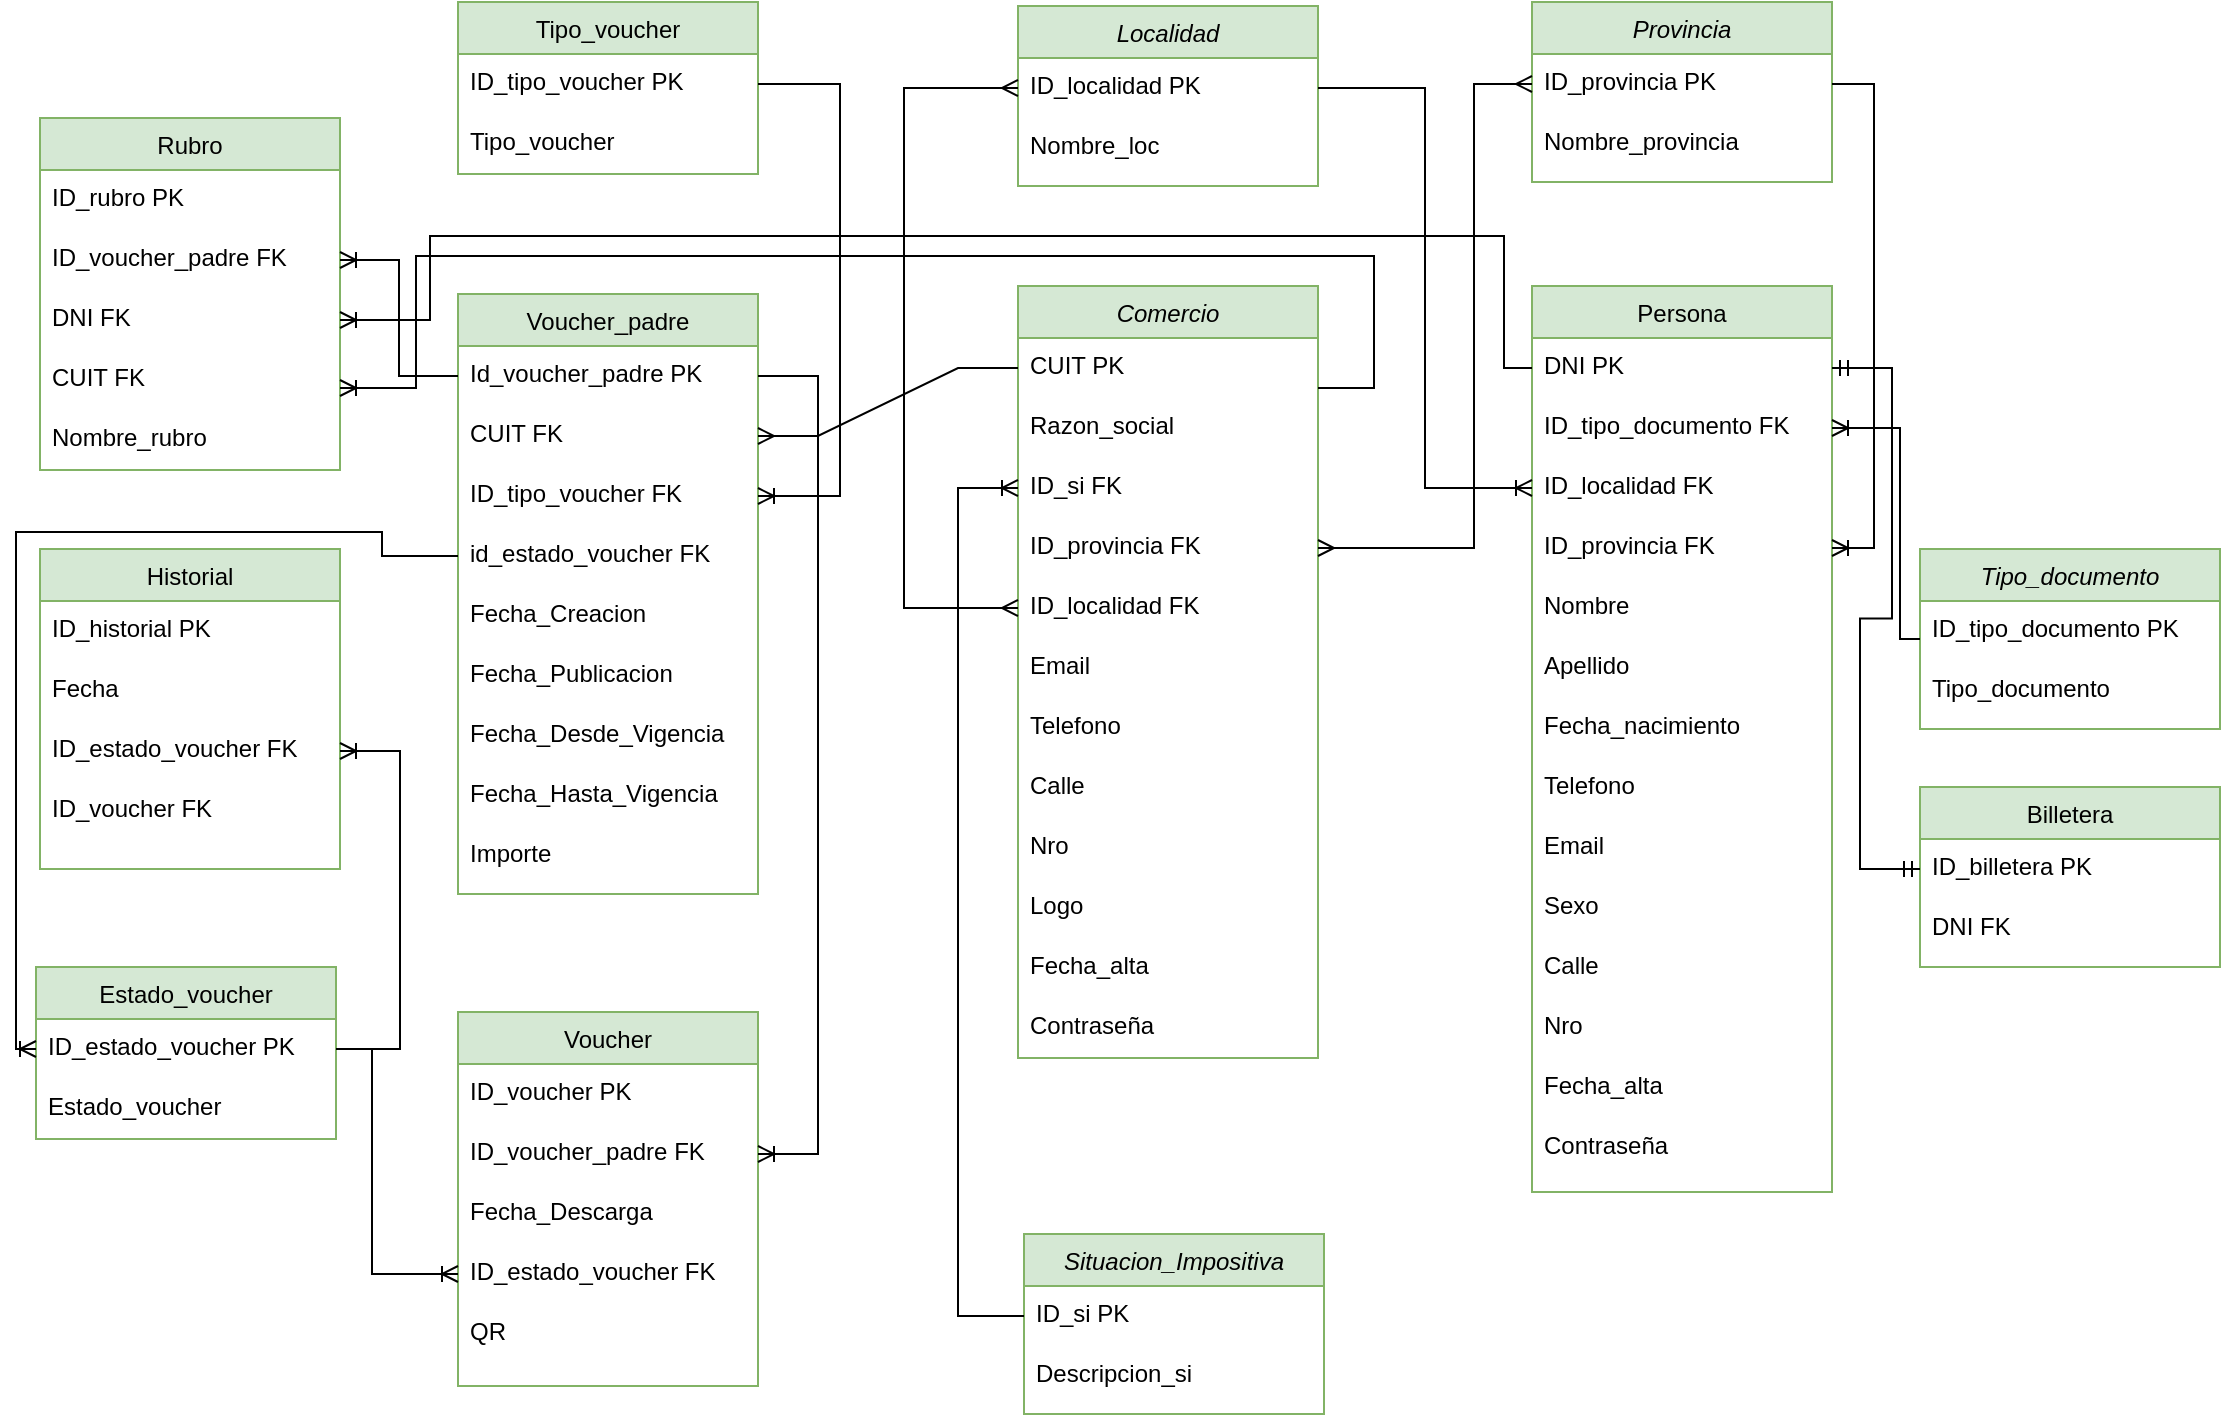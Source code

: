 <mxfile version="20.4.1" type="device" pages="2"><diagram id="C5RBs43oDa-KdzZeNtuy" name="Page-1"><mxGraphModel dx="914" dy="474" grid="0" gridSize="10" guides="1" tooltips="1" connect="1" arrows="1" fold="1" page="1" pageScale="1" pageWidth="1169" pageHeight="827" math="0" shadow="0"><root><mxCell id="WIyWlLk6GJQsqaUBKTNV-0"/><mxCell id="WIyWlLk6GJQsqaUBKTNV-1" parent="WIyWlLk6GJQsqaUBKTNV-0"/><mxCell id="zkfFHV4jXpPFQw0GAbJ--0" value="Comercio" style="swimlane;fontStyle=2;align=center;verticalAlign=top;childLayout=stackLayout;horizontal=1;startSize=26;horizontalStack=0;resizeParent=1;resizeLast=0;collapsible=1;marginBottom=0;rounded=0;shadow=0;strokeWidth=1;fillColor=#d5e8d4;strokeColor=#82b366;" parent="WIyWlLk6GJQsqaUBKTNV-1" vertex="1"><mxGeometry x="524" y="183" width="150" height="386" as="geometry"><mxRectangle x="230" y="140" width="160" height="26" as="alternateBounds"/></mxGeometry></mxCell><mxCell id="zkfFHV4jXpPFQw0GAbJ--1" value="CUIT PK" style="text;align=left;verticalAlign=top;spacingLeft=4;spacingRight=4;overflow=hidden;rotatable=0;points=[[0,0.5],[1,0.5]];portConstraint=eastwest;" parent="zkfFHV4jXpPFQw0GAbJ--0" vertex="1"><mxGeometry y="26" width="150" height="30" as="geometry"/></mxCell><mxCell id="zkfFHV4jXpPFQw0GAbJ--2" value="Razon_social" style="text;align=left;verticalAlign=top;spacingLeft=4;spacingRight=4;overflow=hidden;rotatable=0;points=[[0,0.5],[1,0.5]];portConstraint=eastwest;rounded=0;shadow=0;html=0;" parent="zkfFHV4jXpPFQw0GAbJ--0" vertex="1"><mxGeometry y="56" width="150" height="30" as="geometry"/></mxCell><mxCell id="zkfFHV4jXpPFQw0GAbJ--5" value="ID_si FK" style="text;align=left;verticalAlign=top;spacingLeft=4;spacingRight=4;overflow=hidden;rotatable=0;points=[[0,0.5],[1,0.5]];portConstraint=eastwest;" parent="zkfFHV4jXpPFQw0GAbJ--0" vertex="1"><mxGeometry y="86" width="150" height="30" as="geometry"/></mxCell><mxCell id="oOIU_OLqM7vwoRdQ1rwQ-13" value="ID_provincia FK" style="text;align=left;verticalAlign=top;spacingLeft=4;spacingRight=4;overflow=hidden;rotatable=0;points=[[0,0.5],[1,0.5]];portConstraint=eastwest;rounded=0;shadow=0;html=0;" parent="zkfFHV4jXpPFQw0GAbJ--0" vertex="1"><mxGeometry y="116" width="150" height="30" as="geometry"/></mxCell><mxCell id="oOIU_OLqM7vwoRdQ1rwQ-14" value="ID_localidad FK&#10;" style="text;align=left;verticalAlign=top;spacingLeft=4;spacingRight=4;overflow=hidden;rotatable=0;points=[[0,0.5],[1,0.5]];portConstraint=eastwest;rounded=0;shadow=0;html=0;" parent="zkfFHV4jXpPFQw0GAbJ--0" vertex="1"><mxGeometry y="146" width="150" height="30" as="geometry"/></mxCell><mxCell id="zkfFHV4jXpPFQw0GAbJ--3" value="Email" style="text;align=left;verticalAlign=top;spacingLeft=4;spacingRight=4;overflow=hidden;rotatable=0;points=[[0,0.5],[1,0.5]];portConstraint=eastwest;rounded=0;shadow=0;html=0;" parent="zkfFHV4jXpPFQw0GAbJ--0" vertex="1"><mxGeometry y="176" width="150" height="30" as="geometry"/></mxCell><mxCell id="oOIU_OLqM7vwoRdQ1rwQ-21" value="Telefono" style="text;align=left;verticalAlign=top;spacingLeft=4;spacingRight=4;overflow=hidden;rotatable=0;points=[[0,0.5],[1,0.5]];portConstraint=eastwest;rounded=0;shadow=0;html=0;" parent="zkfFHV4jXpPFQw0GAbJ--0" vertex="1"><mxGeometry y="206" width="150" height="30" as="geometry"/></mxCell><mxCell id="1Je0ds2KmkEQU9pMsKpX-2" value="Calle" style="text;align=left;verticalAlign=top;spacingLeft=4;spacingRight=4;overflow=hidden;rotatable=0;points=[[0,0.5],[1,0.5]];portConstraint=eastwest;rounded=0;shadow=0;html=0;" vertex="1" parent="zkfFHV4jXpPFQw0GAbJ--0"><mxGeometry y="236" width="150" height="30" as="geometry"/></mxCell><mxCell id="1Je0ds2KmkEQU9pMsKpX-3" value="Nro" style="text;align=left;verticalAlign=top;spacingLeft=4;spacingRight=4;overflow=hidden;rotatable=0;points=[[0,0.5],[1,0.5]];portConstraint=eastwest;rounded=0;shadow=0;html=0;" vertex="1" parent="zkfFHV4jXpPFQw0GAbJ--0"><mxGeometry y="266" width="150" height="30" as="geometry"/></mxCell><mxCell id="1Je0ds2KmkEQU9pMsKpX-1" value="Logo" style="text;align=left;verticalAlign=top;spacingLeft=4;spacingRight=4;overflow=hidden;rotatable=0;points=[[0,0.5],[1,0.5]];portConstraint=eastwest;rounded=0;shadow=0;html=0;" vertex="1" parent="zkfFHV4jXpPFQw0GAbJ--0"><mxGeometry y="296" width="150" height="30" as="geometry"/></mxCell><mxCell id="1Je0ds2KmkEQU9pMsKpX-5" value="Fecha_alta" style="text;align=left;verticalAlign=top;spacingLeft=4;spacingRight=4;overflow=hidden;rotatable=0;points=[[0,0.5],[1,0.5]];portConstraint=eastwest;rounded=0;shadow=0;html=0;" vertex="1" parent="zkfFHV4jXpPFQw0GAbJ--0"><mxGeometry y="326" width="150" height="30" as="geometry"/></mxCell><mxCell id="1Je0ds2KmkEQU9pMsKpX-6" value="Contraseña" style="text;align=left;verticalAlign=top;spacingLeft=4;spacingRight=4;overflow=hidden;rotatable=0;points=[[0,0.5],[1,0.5]];portConstraint=eastwest;rounded=0;shadow=0;html=0;" vertex="1" parent="zkfFHV4jXpPFQw0GAbJ--0"><mxGeometry y="356" width="150" height="30" as="geometry"/></mxCell><mxCell id="zkfFHV4jXpPFQw0GAbJ--6" value="Persona" style="swimlane;fontStyle=0;align=center;verticalAlign=top;childLayout=stackLayout;horizontal=1;startSize=26;horizontalStack=0;resizeParent=1;resizeLast=0;collapsible=1;marginBottom=0;rounded=0;shadow=0;strokeWidth=1;fillColor=#d5e8d4;strokeColor=#82b366;" parent="WIyWlLk6GJQsqaUBKTNV-1" vertex="1"><mxGeometry x="781" y="183" width="150" height="453" as="geometry"><mxRectangle x="130" y="380" width="160" height="26" as="alternateBounds"/></mxGeometry></mxCell><mxCell id="zkfFHV4jXpPFQw0GAbJ--7" value="DNI PK" style="text;align=left;verticalAlign=top;spacingLeft=4;spacingRight=4;overflow=hidden;rotatable=0;points=[[0,0.5],[1,0.5]];portConstraint=eastwest;" parent="zkfFHV4jXpPFQw0GAbJ--6" vertex="1"><mxGeometry y="26" width="150" height="30" as="geometry"/></mxCell><mxCell id="zkfFHV4jXpPFQw0GAbJ--8" value="ID_tipo_documento FK" style="text;align=left;verticalAlign=top;spacingLeft=4;spacingRight=4;overflow=hidden;rotatable=0;points=[[0,0.5],[1,0.5]];portConstraint=eastwest;rounded=0;shadow=0;html=0;" parent="zkfFHV4jXpPFQw0GAbJ--6" vertex="1"><mxGeometry y="56" width="150" height="30" as="geometry"/></mxCell><mxCell id="oOIU_OLqM7vwoRdQ1rwQ-30" value="ID_localidad FK" style="text;align=left;verticalAlign=top;spacingLeft=4;spacingRight=4;overflow=hidden;rotatable=0;points=[[0,0.5],[1,0.5]];portConstraint=eastwest;rounded=0;shadow=0;html=0;" parent="zkfFHV4jXpPFQw0GAbJ--6" vertex="1"><mxGeometry y="86" width="150" height="30" as="geometry"/></mxCell><mxCell id="oOIU_OLqM7vwoRdQ1rwQ-29" value="ID_provincia FK" style="text;align=left;verticalAlign=top;spacingLeft=4;spacingRight=4;overflow=hidden;rotatable=0;points=[[0,0.5],[1,0.5]];portConstraint=eastwest;rounded=0;shadow=0;html=0;" parent="zkfFHV4jXpPFQw0GAbJ--6" vertex="1"><mxGeometry y="116" width="150" height="30" as="geometry"/></mxCell><mxCell id="oOIU_OLqM7vwoRdQ1rwQ-31" value="Nombre" style="text;align=left;verticalAlign=top;spacingLeft=4;spacingRight=4;overflow=hidden;rotatable=0;points=[[0,0.5],[1,0.5]];portConstraint=eastwest;rounded=0;shadow=0;html=0;" parent="zkfFHV4jXpPFQw0GAbJ--6" vertex="1"><mxGeometry y="146" width="150" height="30" as="geometry"/></mxCell><mxCell id="oOIU_OLqM7vwoRdQ1rwQ-32" value="Apellido" style="text;align=left;verticalAlign=top;spacingLeft=4;spacingRight=4;overflow=hidden;rotatable=0;points=[[0,0.5],[1,0.5]];portConstraint=eastwest;rounded=0;shadow=0;html=0;" parent="zkfFHV4jXpPFQw0GAbJ--6" vertex="1"><mxGeometry y="176" width="150" height="30" as="geometry"/></mxCell><mxCell id="1Je0ds2KmkEQU9pMsKpX-10" value="Fecha_nacimiento" style="text;align=left;verticalAlign=top;spacingLeft=4;spacingRight=4;overflow=hidden;rotatable=0;points=[[0,0.5],[1,0.5]];portConstraint=eastwest;rounded=0;shadow=0;html=0;" vertex="1" parent="zkfFHV4jXpPFQw0GAbJ--6"><mxGeometry y="206" width="150" height="30" as="geometry"/></mxCell><mxCell id="1Je0ds2KmkEQU9pMsKpX-8" value="Telefono" style="text;align=left;verticalAlign=top;spacingLeft=4;spacingRight=4;overflow=hidden;rotatable=0;points=[[0,0.5],[1,0.5]];portConstraint=eastwest;rounded=0;shadow=0;html=0;" vertex="1" parent="zkfFHV4jXpPFQw0GAbJ--6"><mxGeometry y="236" width="150" height="30" as="geometry"/></mxCell><mxCell id="1Je0ds2KmkEQU9pMsKpX-9" value="Email" style="text;align=left;verticalAlign=top;spacingLeft=4;spacingRight=4;overflow=hidden;rotatable=0;points=[[0,0.5],[1,0.5]];portConstraint=eastwest;rounded=0;shadow=0;html=0;" vertex="1" parent="zkfFHV4jXpPFQw0GAbJ--6"><mxGeometry y="266" width="150" height="30" as="geometry"/></mxCell><mxCell id="1Je0ds2KmkEQU9pMsKpX-7" value="Sexo" style="text;align=left;verticalAlign=top;spacingLeft=4;spacingRight=4;overflow=hidden;rotatable=0;points=[[0,0.5],[1,0.5]];portConstraint=eastwest;rounded=0;shadow=0;html=0;" vertex="1" parent="zkfFHV4jXpPFQw0GAbJ--6"><mxGeometry y="296" width="150" height="30" as="geometry"/></mxCell><mxCell id="oOIU_OLqM7vwoRdQ1rwQ-28" value="Calle" style="text;align=left;verticalAlign=top;spacingLeft=4;spacingRight=4;overflow=hidden;rotatable=0;points=[[0,0.5],[1,0.5]];portConstraint=eastwest;rounded=0;shadow=0;html=0;" parent="zkfFHV4jXpPFQw0GAbJ--6" vertex="1"><mxGeometry y="326" width="150" height="30" as="geometry"/></mxCell><mxCell id="oOIU_OLqM7vwoRdQ1rwQ-38" value="Nro" style="text;align=left;verticalAlign=top;spacingLeft=4;spacingRight=4;overflow=hidden;rotatable=0;points=[[0,0.5],[1,0.5]];portConstraint=eastwest;rounded=0;shadow=0;html=0;" parent="zkfFHV4jXpPFQw0GAbJ--6" vertex="1"><mxGeometry y="356" width="150" height="30" as="geometry"/></mxCell><mxCell id="1Je0ds2KmkEQU9pMsKpX-12" value="Fecha_alta" style="text;align=left;verticalAlign=top;spacingLeft=4;spacingRight=4;overflow=hidden;rotatable=0;points=[[0,0.5],[1,0.5]];portConstraint=eastwest;rounded=0;shadow=0;html=0;" vertex="1" parent="zkfFHV4jXpPFQw0GAbJ--6"><mxGeometry y="386" width="150" height="30" as="geometry"/></mxCell><mxCell id="1Je0ds2KmkEQU9pMsKpX-11" value="Contraseña" style="text;align=left;verticalAlign=top;spacingLeft=4;spacingRight=4;overflow=hidden;rotatable=0;points=[[0,0.5],[1,0.5]];portConstraint=eastwest;rounded=0;shadow=0;html=0;" vertex="1" parent="zkfFHV4jXpPFQw0GAbJ--6"><mxGeometry y="416" width="150" height="30" as="geometry"/></mxCell><mxCell id="zkfFHV4jXpPFQw0GAbJ--13" value="Voucher" style="swimlane;fontStyle=0;align=center;verticalAlign=top;childLayout=stackLayout;horizontal=1;startSize=26;horizontalStack=0;resizeParent=1;resizeLast=0;collapsible=1;marginBottom=0;rounded=0;shadow=0;strokeWidth=1;fillColor=#d5e8d4;strokeColor=#82b366;" parent="WIyWlLk6GJQsqaUBKTNV-1" vertex="1"><mxGeometry x="244" y="546" width="150" height="187" as="geometry"><mxRectangle x="340" y="380" width="170" height="26" as="alternateBounds"/></mxGeometry></mxCell><mxCell id="oOIU_OLqM7vwoRdQ1rwQ-39" value="ID_voucher PK" style="text;align=left;verticalAlign=top;spacingLeft=4;spacingRight=4;overflow=hidden;rotatable=0;points=[[0,0.5],[1,0.5]];portConstraint=eastwest;rounded=0;shadow=0;html=0;" parent="zkfFHV4jXpPFQw0GAbJ--13" vertex="1"><mxGeometry y="26" width="150" height="30" as="geometry"/></mxCell><mxCell id="oOIU_OLqM7vwoRdQ1rwQ-44" value="ID_voucher_padre FK" style="text;align=left;verticalAlign=top;spacingLeft=4;spacingRight=4;overflow=hidden;rotatable=0;points=[[0,0.5],[1,0.5]];portConstraint=eastwest;rounded=0;shadow=0;html=0;" parent="zkfFHV4jXpPFQw0GAbJ--13" vertex="1"><mxGeometry y="56" width="150" height="30" as="geometry"/></mxCell><mxCell id="oOIU_OLqM7vwoRdQ1rwQ-43" value="Fecha_Descarga" style="text;align=left;verticalAlign=top;spacingLeft=4;spacingRight=4;overflow=hidden;rotatable=0;points=[[0,0.5],[1,0.5]];portConstraint=eastwest;rounded=0;shadow=0;html=0;" parent="zkfFHV4jXpPFQw0GAbJ--13" vertex="1"><mxGeometry y="86" width="150" height="30" as="geometry"/></mxCell><mxCell id="oOIU_OLqM7vwoRdQ1rwQ-48" value="ID_estado_voucher FK" style="text;align=left;verticalAlign=top;spacingLeft=4;spacingRight=4;overflow=hidden;rotatable=0;points=[[0,0.5],[1,0.5]];portConstraint=eastwest;rounded=0;shadow=0;html=0;" parent="zkfFHV4jXpPFQw0GAbJ--13" vertex="1"><mxGeometry y="116" width="150" height="30" as="geometry"/></mxCell><mxCell id="oOIU_OLqM7vwoRdQ1rwQ-47" value="QR" style="text;align=left;verticalAlign=top;spacingLeft=4;spacingRight=4;overflow=hidden;rotatable=0;points=[[0,0.5],[1,0.5]];portConstraint=eastwest;rounded=0;shadow=0;html=0;" parent="zkfFHV4jXpPFQw0GAbJ--13" vertex="1"><mxGeometry y="146" width="150" height="30" as="geometry"/></mxCell><mxCell id="zkfFHV4jXpPFQw0GAbJ--17" value="Tipo_voucher" style="swimlane;fontStyle=0;align=center;verticalAlign=top;childLayout=stackLayout;horizontal=1;startSize=26;horizontalStack=0;resizeParent=1;resizeLast=0;collapsible=1;marginBottom=0;rounded=0;shadow=0;strokeWidth=1;fillColor=#d5e8d4;strokeColor=#82b366;" parent="WIyWlLk6GJQsqaUBKTNV-1" vertex="1"><mxGeometry x="244" y="41" width="150" height="86" as="geometry"><mxRectangle x="550" y="140" width="160" height="26" as="alternateBounds"/></mxGeometry></mxCell><mxCell id="zkfFHV4jXpPFQw0GAbJ--18" value="ID_tipo_voucher PK" style="text;align=left;verticalAlign=top;spacingLeft=4;spacingRight=4;overflow=hidden;rotatable=0;points=[[0,0.5],[1,0.5]];portConstraint=eastwest;" parent="zkfFHV4jXpPFQw0GAbJ--17" vertex="1"><mxGeometry y="26" width="150" height="30" as="geometry"/></mxCell><mxCell id="zkfFHV4jXpPFQw0GAbJ--19" value="Tipo_voucher" style="text;align=left;verticalAlign=top;spacingLeft=4;spacingRight=4;overflow=hidden;rotatable=0;points=[[0,0.5],[1,0.5]];portConstraint=eastwest;rounded=0;shadow=0;html=0;" parent="zkfFHV4jXpPFQw0GAbJ--17" vertex="1"><mxGeometry y="56" width="150" height="30" as="geometry"/></mxCell><mxCell id="oOIU_OLqM7vwoRdQ1rwQ-2" value="Situacion_Impositiva" style="swimlane;fontStyle=2;align=center;verticalAlign=top;childLayout=stackLayout;horizontal=1;startSize=26;horizontalStack=0;resizeParent=1;resizeLast=0;collapsible=1;marginBottom=0;rounded=0;shadow=0;strokeWidth=1;fillColor=#d5e8d4;strokeColor=#82b366;" parent="WIyWlLk6GJQsqaUBKTNV-1" vertex="1"><mxGeometry x="527" y="657" width="150" height="90" as="geometry"><mxRectangle x="230" y="140" width="160" height="26" as="alternateBounds"/></mxGeometry></mxCell><mxCell id="oOIU_OLqM7vwoRdQ1rwQ-3" value="ID_si PK" style="text;align=left;verticalAlign=top;spacingLeft=4;spacingRight=4;overflow=hidden;rotatable=0;points=[[0,0.5],[1,0.5]];portConstraint=eastwest;" parent="oOIU_OLqM7vwoRdQ1rwQ-2" vertex="1"><mxGeometry y="26" width="150" height="30" as="geometry"/></mxCell><mxCell id="oOIU_OLqM7vwoRdQ1rwQ-4" value="Descripcion_si" style="text;align=left;verticalAlign=top;spacingLeft=4;spacingRight=4;overflow=hidden;rotatable=0;points=[[0,0.5],[1,0.5]];portConstraint=eastwest;rounded=0;shadow=0;html=0;" parent="oOIU_OLqM7vwoRdQ1rwQ-2" vertex="1"><mxGeometry y="56" width="150" height="30" as="geometry"/></mxCell><mxCell id="oOIU_OLqM7vwoRdQ1rwQ-15" value="Localidad" style="swimlane;fontStyle=2;align=center;verticalAlign=top;childLayout=stackLayout;horizontal=1;startSize=26;horizontalStack=0;resizeParent=1;resizeLast=0;collapsible=1;marginBottom=0;rounded=0;shadow=0;strokeWidth=1;fillColor=#d5e8d4;strokeColor=#82b366;" parent="WIyWlLk6GJQsqaUBKTNV-1" vertex="1"><mxGeometry x="524" y="43" width="150" height="90" as="geometry"><mxRectangle x="230" y="140" width="160" height="26" as="alternateBounds"/></mxGeometry></mxCell><mxCell id="oOIU_OLqM7vwoRdQ1rwQ-16" value="ID_localidad PK" style="text;align=left;verticalAlign=top;spacingLeft=4;spacingRight=4;overflow=hidden;rotatable=0;points=[[0,0.5],[1,0.5]];portConstraint=eastwest;" parent="oOIU_OLqM7vwoRdQ1rwQ-15" vertex="1"><mxGeometry y="26" width="150" height="30" as="geometry"/></mxCell><mxCell id="oOIU_OLqM7vwoRdQ1rwQ-17" value="Nombre_loc" style="text;align=left;verticalAlign=top;spacingLeft=4;spacingRight=4;overflow=hidden;rotatable=0;points=[[0,0.5],[1,0.5]];portConstraint=eastwest;rounded=0;shadow=0;html=0;" parent="oOIU_OLqM7vwoRdQ1rwQ-15" vertex="1"><mxGeometry y="56" width="150" height="30" as="geometry"/></mxCell><mxCell id="oOIU_OLqM7vwoRdQ1rwQ-18" value="Provincia" style="swimlane;fontStyle=2;align=center;verticalAlign=top;childLayout=stackLayout;horizontal=1;startSize=26;horizontalStack=0;resizeParent=1;resizeLast=0;collapsible=1;marginBottom=0;rounded=0;shadow=0;strokeWidth=1;fillColor=#d5e8d4;strokeColor=#82b366;" parent="WIyWlLk6GJQsqaUBKTNV-1" vertex="1"><mxGeometry x="781" y="41" width="150" height="90" as="geometry"><mxRectangle x="230" y="140" width="160" height="26" as="alternateBounds"/></mxGeometry></mxCell><mxCell id="oOIU_OLqM7vwoRdQ1rwQ-19" value="ID_provincia PK" style="text;align=left;verticalAlign=top;spacingLeft=4;spacingRight=4;overflow=hidden;rotatable=0;points=[[0,0.5],[1,0.5]];portConstraint=eastwest;" parent="oOIU_OLqM7vwoRdQ1rwQ-18" vertex="1"><mxGeometry y="26" width="150" height="30" as="geometry"/></mxCell><mxCell id="oOIU_OLqM7vwoRdQ1rwQ-20" value="Nombre_provincia" style="text;align=left;verticalAlign=top;spacingLeft=4;spacingRight=4;overflow=hidden;rotatable=0;points=[[0,0.5],[1,0.5]];portConstraint=eastwest;rounded=0;shadow=0;html=0;" parent="oOIU_OLqM7vwoRdQ1rwQ-18" vertex="1"><mxGeometry y="56" width="150" height="30" as="geometry"/></mxCell><mxCell id="oOIU_OLqM7vwoRdQ1rwQ-35" value="Tipo_documento" style="swimlane;fontStyle=2;align=center;verticalAlign=top;childLayout=stackLayout;horizontal=1;startSize=26;horizontalStack=0;resizeParent=1;resizeLast=0;collapsible=1;marginBottom=0;rounded=0;shadow=0;strokeWidth=1;fillColor=#d5e8d4;strokeColor=#82b366;" parent="WIyWlLk6GJQsqaUBKTNV-1" vertex="1"><mxGeometry x="975" y="314.5" width="150" height="90" as="geometry"><mxRectangle x="230" y="140" width="160" height="26" as="alternateBounds"/></mxGeometry></mxCell><mxCell id="oOIU_OLqM7vwoRdQ1rwQ-36" value="ID_tipo_documento PK" style="text;align=left;verticalAlign=top;spacingLeft=4;spacingRight=4;overflow=hidden;rotatable=0;points=[[0,0.5],[1,0.5]];portConstraint=eastwest;" parent="oOIU_OLqM7vwoRdQ1rwQ-35" vertex="1"><mxGeometry y="26" width="150" height="30" as="geometry"/></mxCell><mxCell id="oOIU_OLqM7vwoRdQ1rwQ-37" value="Tipo_documento" style="text;align=left;verticalAlign=top;spacingLeft=4;spacingRight=4;overflow=hidden;rotatable=0;points=[[0,0.5],[1,0.5]];portConstraint=eastwest;rounded=0;shadow=0;html=0;" parent="oOIU_OLqM7vwoRdQ1rwQ-35" vertex="1"><mxGeometry y="56" width="150" height="30" as="geometry"/></mxCell><mxCell id="oOIU_OLqM7vwoRdQ1rwQ-51" value="Estado_voucher" style="swimlane;fontStyle=0;align=center;verticalAlign=top;childLayout=stackLayout;horizontal=1;startSize=26;horizontalStack=0;resizeParent=1;resizeLast=0;collapsible=1;marginBottom=0;rounded=0;shadow=0;strokeWidth=1;fillColor=#d5e8d4;strokeColor=#82b366;" parent="WIyWlLk6GJQsqaUBKTNV-1" vertex="1"><mxGeometry x="33" y="523.5" width="150" height="86" as="geometry"><mxRectangle x="550" y="140" width="160" height="26" as="alternateBounds"/></mxGeometry></mxCell><mxCell id="oOIU_OLqM7vwoRdQ1rwQ-52" value="ID_estado_voucher PK" style="text;align=left;verticalAlign=top;spacingLeft=4;spacingRight=4;overflow=hidden;rotatable=0;points=[[0,0.5],[1,0.5]];portConstraint=eastwest;" parent="oOIU_OLqM7vwoRdQ1rwQ-51" vertex="1"><mxGeometry y="26" width="150" height="30" as="geometry"/></mxCell><mxCell id="oOIU_OLqM7vwoRdQ1rwQ-53" value="Estado_voucher" style="text;align=left;verticalAlign=top;spacingLeft=4;spacingRight=4;overflow=hidden;rotatable=0;points=[[0,0.5],[1,0.5]];portConstraint=eastwest;rounded=0;shadow=0;html=0;" parent="oOIU_OLqM7vwoRdQ1rwQ-51" vertex="1"><mxGeometry y="56" width="150" height="30" as="geometry"/></mxCell><mxCell id="oOIU_OLqM7vwoRdQ1rwQ-60" value="Billetera" style="swimlane;fontStyle=0;align=center;verticalAlign=top;childLayout=stackLayout;horizontal=1;startSize=26;horizontalStack=0;resizeParent=1;resizeLast=0;collapsible=1;marginBottom=0;rounded=0;shadow=0;strokeWidth=1;fillColor=#d5e8d4;strokeColor=#82b366;" parent="WIyWlLk6GJQsqaUBKTNV-1" vertex="1"><mxGeometry x="975" y="433.5" width="150" height="90" as="geometry"><mxRectangle x="130" y="380" width="160" height="26" as="alternateBounds"/></mxGeometry></mxCell><mxCell id="oOIU_OLqM7vwoRdQ1rwQ-61" value="ID_billetera PK" style="text;align=left;verticalAlign=top;spacingLeft=4;spacingRight=4;overflow=hidden;rotatable=0;points=[[0,0.5],[1,0.5]];portConstraint=eastwest;" parent="oOIU_OLqM7vwoRdQ1rwQ-60" vertex="1"><mxGeometry y="26" width="150" height="30" as="geometry"/></mxCell><mxCell id="oOIU_OLqM7vwoRdQ1rwQ-62" value="DNI FK" style="text;align=left;verticalAlign=top;spacingLeft=4;spacingRight=4;overflow=hidden;rotatable=0;points=[[0,0.5],[1,0.5]];portConstraint=eastwest;rounded=0;shadow=0;html=0;" parent="oOIU_OLqM7vwoRdQ1rwQ-60" vertex="1"><mxGeometry y="56" width="150" height="30" as="geometry"/></mxCell><mxCell id="1Je0ds2KmkEQU9pMsKpX-13" value="Voucher_padre" style="swimlane;fontStyle=0;align=center;verticalAlign=top;childLayout=stackLayout;horizontal=1;startSize=26;horizontalStack=0;resizeParent=1;resizeLast=0;collapsible=1;marginBottom=0;rounded=0;shadow=0;strokeWidth=1;fillColor=#d5e8d4;strokeColor=#82b366;" vertex="1" parent="WIyWlLk6GJQsqaUBKTNV-1"><mxGeometry x="244" y="187" width="150" height="300" as="geometry"><mxRectangle x="340" y="380" width="170" height="26" as="alternateBounds"/></mxGeometry></mxCell><mxCell id="1Je0ds2KmkEQU9pMsKpX-14" value="Id_voucher_padre PK" style="text;align=left;verticalAlign=top;spacingLeft=4;spacingRight=4;overflow=hidden;rotatable=0;points=[[0,0.5],[1,0.5]];portConstraint=eastwest;rounded=0;shadow=0;html=0;" vertex="1" parent="1Je0ds2KmkEQU9pMsKpX-13"><mxGeometry y="26" width="150" height="30" as="geometry"/></mxCell><mxCell id="1Je0ds2KmkEQU9pMsKpX-15" value="CUIT FK" style="text;align=left;verticalAlign=top;spacingLeft=4;spacingRight=4;overflow=hidden;rotatable=0;points=[[0,0.5],[1,0.5]];portConstraint=eastwest;rounded=0;shadow=0;html=0;" vertex="1" parent="1Je0ds2KmkEQU9pMsKpX-13"><mxGeometry y="56" width="150" height="30" as="geometry"/></mxCell><mxCell id="1Je0ds2KmkEQU9pMsKpX-16" value="ID_tipo_voucher FK" style="text;align=left;verticalAlign=top;spacingLeft=4;spacingRight=4;overflow=hidden;rotatable=0;points=[[0,0.5],[1,0.5]];portConstraint=eastwest;rounded=0;shadow=0;html=0;" vertex="1" parent="1Je0ds2KmkEQU9pMsKpX-13"><mxGeometry y="86" width="150" height="30" as="geometry"/></mxCell><mxCell id="1Je0ds2KmkEQU9pMsKpX-17" value="id_estado_voucher FK" style="text;align=left;verticalAlign=top;spacingLeft=4;spacingRight=4;overflow=hidden;rotatable=0;points=[[0,0.5],[1,0.5]];portConstraint=eastwest;rounded=0;shadow=0;html=0;" vertex="1" parent="1Je0ds2KmkEQU9pMsKpX-13"><mxGeometry y="116" width="150" height="30" as="geometry"/></mxCell><mxCell id="1Je0ds2KmkEQU9pMsKpX-18" value="Fecha_Creacion" style="text;align=left;verticalAlign=top;spacingLeft=4;spacingRight=4;overflow=hidden;rotatable=0;points=[[0,0.5],[1,0.5]];portConstraint=eastwest;rounded=0;shadow=0;html=0;" vertex="1" parent="1Je0ds2KmkEQU9pMsKpX-13"><mxGeometry y="146" width="150" height="30" as="geometry"/></mxCell><mxCell id="1Je0ds2KmkEQU9pMsKpX-19" value="Fecha_Publicacion" style="text;align=left;verticalAlign=top;spacingLeft=4;spacingRight=4;overflow=hidden;rotatable=0;points=[[0,0.5],[1,0.5]];portConstraint=eastwest;rounded=0;shadow=0;html=0;" vertex="1" parent="1Je0ds2KmkEQU9pMsKpX-13"><mxGeometry y="176" width="150" height="30" as="geometry"/></mxCell><mxCell id="1Je0ds2KmkEQU9pMsKpX-20" value="Fecha_Desde_Vigencia" style="text;align=left;verticalAlign=top;spacingLeft=4;spacingRight=4;overflow=hidden;rotatable=0;points=[[0,0.5],[1,0.5]];portConstraint=eastwest;rounded=0;shadow=0;html=0;" vertex="1" parent="1Je0ds2KmkEQU9pMsKpX-13"><mxGeometry y="206" width="150" height="30" as="geometry"/></mxCell><mxCell id="1Je0ds2KmkEQU9pMsKpX-21" value="Fecha_Hasta_Vigencia" style="text;align=left;verticalAlign=top;spacingLeft=4;spacingRight=4;overflow=hidden;rotatable=0;points=[[0,0.5],[1,0.5]];portConstraint=eastwest;rounded=0;shadow=0;html=0;" vertex="1" parent="1Je0ds2KmkEQU9pMsKpX-13"><mxGeometry y="236" width="150" height="30" as="geometry"/></mxCell><mxCell id="1Je0ds2KmkEQU9pMsKpX-22" value="Importe" style="text;align=left;verticalAlign=top;spacingLeft=4;spacingRight=4;overflow=hidden;rotatable=0;points=[[0,0.5],[1,0.5]];portConstraint=eastwest;rounded=0;shadow=0;html=0;" vertex="1" parent="1Je0ds2KmkEQU9pMsKpX-13"><mxGeometry y="266" width="150" height="30" as="geometry"/></mxCell><mxCell id="1Je0ds2KmkEQU9pMsKpX-23" value="Historial" style="swimlane;fontStyle=0;align=center;verticalAlign=top;childLayout=stackLayout;horizontal=1;startSize=26;horizontalStack=0;resizeParent=1;resizeLast=0;collapsible=1;marginBottom=0;rounded=0;shadow=0;strokeWidth=1;fillColor=#d5e8d4;strokeColor=#82b366;" vertex="1" parent="WIyWlLk6GJQsqaUBKTNV-1"><mxGeometry x="35" y="314.5" width="150" height="160" as="geometry"><mxRectangle x="130" y="380" width="160" height="26" as="alternateBounds"/></mxGeometry></mxCell><mxCell id="1Je0ds2KmkEQU9pMsKpX-24" value="ID_historial PK" style="text;align=left;verticalAlign=top;spacingLeft=4;spacingRight=4;overflow=hidden;rotatable=0;points=[[0,0.5],[1,0.5]];portConstraint=eastwest;" vertex="1" parent="1Je0ds2KmkEQU9pMsKpX-23"><mxGeometry y="26" width="150" height="30" as="geometry"/></mxCell><mxCell id="1Je0ds2KmkEQU9pMsKpX-25" value="Fecha" style="text;align=left;verticalAlign=top;spacingLeft=4;spacingRight=4;overflow=hidden;rotatable=0;points=[[0,0.5],[1,0.5]];portConstraint=eastwest;rounded=0;shadow=0;html=0;" vertex="1" parent="1Je0ds2KmkEQU9pMsKpX-23"><mxGeometry y="56" width="150" height="30" as="geometry"/></mxCell><mxCell id="1Je0ds2KmkEQU9pMsKpX-27" value="ID_estado_voucher FK" style="text;align=left;verticalAlign=top;spacingLeft=4;spacingRight=4;overflow=hidden;rotatable=0;points=[[0,0.5],[1,0.5]];portConstraint=eastwest;rounded=0;shadow=0;html=0;" vertex="1" parent="1Je0ds2KmkEQU9pMsKpX-23"><mxGeometry y="86" width="150" height="30" as="geometry"/></mxCell><mxCell id="1Je0ds2KmkEQU9pMsKpX-26" value="ID_voucher FK" style="text;align=left;verticalAlign=top;spacingLeft=4;spacingRight=4;overflow=hidden;rotatable=0;points=[[0,0.5],[1,0.5]];portConstraint=eastwest;rounded=0;shadow=0;html=0;" vertex="1" parent="1Je0ds2KmkEQU9pMsKpX-23"><mxGeometry y="116" width="150" height="30" as="geometry"/></mxCell><mxCell id="YhfquVz9VV15-FA5rdBu-0" value="" style="edgeStyle=elbowEdgeStyle;fontSize=12;html=1;endArrow=ERoneToMany;rounded=0;" edge="1" parent="WIyWlLk6GJQsqaUBKTNV-1" source="oOIU_OLqM7vwoRdQ1rwQ-35" target="zkfFHV4jXpPFQw0GAbJ--8"><mxGeometry width="100" height="100" relative="1" as="geometry"><mxPoint x="658" y="464" as="sourcePoint"/><mxPoint x="758" y="364" as="targetPoint"/><Array as="points"><mxPoint x="965" y="307"/></Array></mxGeometry></mxCell><mxCell id="YhfquVz9VV15-FA5rdBu-1" value="" style="edgeStyle=elbowEdgeStyle;fontSize=12;html=1;endArrow=ERoneToMany;rounded=0;" edge="1" parent="WIyWlLk6GJQsqaUBKTNV-1" source="oOIU_OLqM7vwoRdQ1rwQ-19" target="oOIU_OLqM7vwoRdQ1rwQ-29"><mxGeometry width="100" height="100" relative="1" as="geometry"><mxPoint x="658" y="254" as="sourcePoint"/><mxPoint x="758" y="154" as="targetPoint"/><Array as="points"><mxPoint x="952" y="198"/></Array></mxGeometry></mxCell><mxCell id="YhfquVz9VV15-FA5rdBu-2" value="" style="edgeStyle=elbowEdgeStyle;fontSize=12;html=1;endArrow=ERoneToMany;rounded=0;" edge="1" parent="WIyWlLk6GJQsqaUBKTNV-1" source="oOIU_OLqM7vwoRdQ1rwQ-16" target="oOIU_OLqM7vwoRdQ1rwQ-30"><mxGeometry width="100" height="100" relative="1" as="geometry"><mxPoint x="658" y="359" as="sourcePoint"/><mxPoint x="758" y="259" as="targetPoint"/></mxGeometry></mxCell><mxCell id="0hYl9gbYhXbl_xRZxbvR-0" value="" style="edgeStyle=elbowEdgeStyle;fontSize=12;html=1;endArrow=ERmany;startArrow=ERmany;rounded=0;" edge="1" parent="WIyWlLk6GJQsqaUBKTNV-1" source="oOIU_OLqM7vwoRdQ1rwQ-13" target="oOIU_OLqM7vwoRdQ1rwQ-19"><mxGeometry width="100" height="100" relative="1" as="geometry"><mxPoint x="658" y="225" as="sourcePoint"/><mxPoint x="758" y="125" as="targetPoint"/><Array as="points"><mxPoint x="752" y="198"/></Array></mxGeometry></mxCell><mxCell id="0hYl9gbYhXbl_xRZxbvR-1" value="" style="edgeStyle=elbowEdgeStyle;fontSize=12;html=1;endArrow=ERmany;startArrow=ERmany;rounded=0;" edge="1" parent="WIyWlLk6GJQsqaUBKTNV-1" source="oOIU_OLqM7vwoRdQ1rwQ-14" target="oOIU_OLqM7vwoRdQ1rwQ-16"><mxGeometry width="100" height="100" relative="1" as="geometry"><mxPoint x="674" y="376" as="sourcePoint"/><mxPoint x="791" y="96" as="targetPoint"/><Array as="points"><mxPoint x="467" y="235"/></Array></mxGeometry></mxCell><mxCell id="0hYl9gbYhXbl_xRZxbvR-2" value="" style="edgeStyle=elbowEdgeStyle;fontSize=12;html=1;endArrow=ERoneToMany;rounded=0;" edge="1" parent="WIyWlLk6GJQsqaUBKTNV-1" source="oOIU_OLqM7vwoRdQ1rwQ-3" target="zkfFHV4jXpPFQw0GAbJ--5"><mxGeometry width="100" height="100" relative="1" as="geometry"><mxPoint x="608" y="541" as="sourcePoint"/><mxPoint x="708" y="441" as="targetPoint"/><Array as="points"><mxPoint x="494" y="491"/></Array></mxGeometry></mxCell><mxCell id="8bt6YIx1YB7e_wCD4dfY-0" value="" style="edgeStyle=elbowEdgeStyle;fontSize=12;html=1;endArrow=ERoneToMany;rounded=0;" edge="1" parent="WIyWlLk6GJQsqaUBKTNV-1" source="zkfFHV4jXpPFQw0GAbJ--18" target="1Je0ds2KmkEQU9pMsKpX-16"><mxGeometry width="100" height="100" relative="1" as="geometry"><mxPoint x="608" y="250" as="sourcePoint"/><mxPoint x="708" y="150" as="targetPoint"/><Array as="points"><mxPoint x="435" y="185"/></Array></mxGeometry></mxCell><mxCell id="8bt6YIx1YB7e_wCD4dfY-1" value="" style="edgeStyle=orthogonalEdgeStyle;fontSize=12;html=1;endArrow=ERoneToMany;rounded=0;entryX=0;entryY=0.5;entryDx=0;entryDy=0;exitX=0;exitY=0.5;exitDx=0;exitDy=0;" edge="1" parent="WIyWlLk6GJQsqaUBKTNV-1" source="1Je0ds2KmkEQU9pMsKpX-17" target="oOIU_OLqM7vwoRdQ1rwQ-52"><mxGeometry width="100" height="100" relative="1" as="geometry"><mxPoint x="401" y="355" as="sourcePoint"/><mxPoint x="501" y="255" as="targetPoint"/><Array as="points"><mxPoint x="206" y="318"/><mxPoint x="206" y="306"/><mxPoint x="23" y="306"/><mxPoint x="23" y="565"/></Array></mxGeometry></mxCell><mxCell id="ne5cmeiI0cr6L-MLRwKo-0" value="" style="edgeStyle=entityRelationEdgeStyle;fontSize=12;html=1;endArrow=ERoneToMany;rounded=0;" edge="1" parent="WIyWlLk6GJQsqaUBKTNV-1" source="oOIU_OLqM7vwoRdQ1rwQ-52" target="1Je0ds2KmkEQU9pMsKpX-27"><mxGeometry width="100" height="100" relative="1" as="geometry"><mxPoint x="401" y="460" as="sourcePoint"/><mxPoint x="501" y="360" as="targetPoint"/></mxGeometry></mxCell><mxCell id="ne5cmeiI0cr6L-MLRwKo-3" value="" style="edgeStyle=entityRelationEdgeStyle;fontSize=12;html=1;endArrow=ERmany;rounded=0;" edge="1" parent="WIyWlLk6GJQsqaUBKTNV-1" source="zkfFHV4jXpPFQw0GAbJ--1" target="1Je0ds2KmkEQU9pMsKpX-15"><mxGeometry width="100" height="100" relative="1" as="geometry"><mxPoint x="313" y="520" as="sourcePoint"/><mxPoint x="501" y="465" as="targetPoint"/></mxGeometry></mxCell><mxCell id="ne5cmeiI0cr6L-MLRwKo-4" value="" style="edgeStyle=entityRelationEdgeStyle;fontSize=12;html=1;endArrow=ERoneToMany;rounded=0;" edge="1" parent="WIyWlLk6GJQsqaUBKTNV-1" source="1Je0ds2KmkEQU9pMsKpX-14" target="oOIU_OLqM7vwoRdQ1rwQ-44"><mxGeometry width="100" height="100" relative="1" as="geometry"><mxPoint x="401" y="460" as="sourcePoint"/><mxPoint x="501" y="360" as="targetPoint"/></mxGeometry></mxCell><mxCell id="ne5cmeiI0cr6L-MLRwKo-5" value="" style="edgeStyle=elbowEdgeStyle;fontSize=12;html=1;endArrow=ERoneToMany;rounded=0;" edge="1" parent="WIyWlLk6GJQsqaUBKTNV-1" source="oOIU_OLqM7vwoRdQ1rwQ-52"><mxGeometry width="100" height="100" relative="1" as="geometry"><mxPoint x="401" y="565" as="sourcePoint"/><mxPoint x="244" y="677" as="targetPoint"/><Array as="points"><mxPoint x="201" y="602"/><mxPoint x="201" y="626"/></Array></mxGeometry></mxCell><mxCell id="OEpbL7MtaxrNC1qThnpr-0" value="" style="edgeStyle=entityRelationEdgeStyle;fontSize=12;html=1;endArrow=ERmandOne;startArrow=ERmandOne;rounded=0;" edge="1" parent="WIyWlLk6GJQsqaUBKTNV-1" source="oOIU_OLqM7vwoRdQ1rwQ-61" target="zkfFHV4jXpPFQw0GAbJ--7"><mxGeometry width="100" height="100" relative="1" as="geometry"><mxPoint x="758" y="408" as="sourcePoint"/><mxPoint x="858" y="308" as="targetPoint"/></mxGeometry></mxCell><mxCell id="gbRQbsw1-_7oUCQt6Sf7-0" value="Rubro" style="swimlane;fontStyle=0;align=center;verticalAlign=top;childLayout=stackLayout;horizontal=1;startSize=26;horizontalStack=0;resizeParent=1;resizeLast=0;collapsible=1;marginBottom=0;rounded=0;shadow=0;strokeWidth=1;fillColor=#d5e8d4;strokeColor=#82b366;" vertex="1" parent="WIyWlLk6GJQsqaUBKTNV-1"><mxGeometry x="35" y="99" width="150" height="176" as="geometry"><mxRectangle x="130" y="380" width="160" height="26" as="alternateBounds"/></mxGeometry></mxCell><mxCell id="gbRQbsw1-_7oUCQt6Sf7-1" value="ID_rubro PK" style="text;align=left;verticalAlign=top;spacingLeft=4;spacingRight=4;overflow=hidden;rotatable=0;points=[[0,0.5],[1,0.5]];portConstraint=eastwest;" vertex="1" parent="gbRQbsw1-_7oUCQt6Sf7-0"><mxGeometry y="26" width="150" height="30" as="geometry"/></mxCell><mxCell id="gbRQbsw1-_7oUCQt6Sf7-2" value="ID_voucher_padre FK" style="text;align=left;verticalAlign=top;spacingLeft=4;spacingRight=4;overflow=hidden;rotatable=0;points=[[0,0.5],[1,0.5]];portConstraint=eastwest;rounded=0;shadow=0;html=0;" vertex="1" parent="gbRQbsw1-_7oUCQt6Sf7-0"><mxGeometry y="56" width="150" height="30" as="geometry"/></mxCell><mxCell id="gbRQbsw1-_7oUCQt6Sf7-3" value="DNI FK" style="text;align=left;verticalAlign=top;spacingLeft=4;spacingRight=4;overflow=hidden;rotatable=0;points=[[0,0.5],[1,0.5]];portConstraint=eastwest;rounded=0;shadow=0;html=0;" vertex="1" parent="gbRQbsw1-_7oUCQt6Sf7-0"><mxGeometry y="86" width="150" height="30" as="geometry"/></mxCell><mxCell id="gbRQbsw1-_7oUCQt6Sf7-4" value="CUIT FK" style="text;align=left;verticalAlign=top;spacingLeft=4;spacingRight=4;overflow=hidden;rotatable=0;points=[[0,0.5],[1,0.5]];portConstraint=eastwest;rounded=0;shadow=0;html=0;" vertex="1" parent="gbRQbsw1-_7oUCQt6Sf7-0"><mxGeometry y="116" width="150" height="30" as="geometry"/></mxCell><mxCell id="SyF4LqBFDDcoAsvXxvbv-0" value="Nombre_rubro" style="text;align=left;verticalAlign=top;spacingLeft=4;spacingRight=4;overflow=hidden;rotatable=0;points=[[0,0.5],[1,0.5]];portConstraint=eastwest;rounded=0;shadow=0;html=0;" vertex="1" parent="gbRQbsw1-_7oUCQt6Sf7-0"><mxGeometry y="146" width="150" height="30" as="geometry"/></mxCell><mxCell id="SyF4LqBFDDcoAsvXxvbv-1" value="" style="edgeStyle=orthogonalEdgeStyle;fontSize=12;html=1;endArrow=ERoneToMany;rounded=0;" edge="1" parent="WIyWlLk6GJQsqaUBKTNV-1" source="1Je0ds2KmkEQU9pMsKpX-14" target="gbRQbsw1-_7oUCQt6Sf7-2"><mxGeometry width="100" height="100" relative="1" as="geometry"><mxPoint x="239" y="150" as="sourcePoint"/><mxPoint x="267" y="202" as="targetPoint"/></mxGeometry></mxCell><mxCell id="SyF4LqBFDDcoAsvXxvbv-2" value="" style="edgeStyle=orthogonalEdgeStyle;fontSize=12;html=1;endArrow=ERoneToMany;rounded=0;" edge="1" parent="WIyWlLk6GJQsqaUBKTNV-1" source="zkfFHV4jXpPFQw0GAbJ--7" target="gbRQbsw1-_7oUCQt6Sf7-3"><mxGeometry width="100" height="100" relative="1" as="geometry"><mxPoint x="254" y="238" as="sourcePoint"/><mxPoint x="195" y="180" as="targetPoint"/><Array as="points"><mxPoint x="767" y="224"/><mxPoint x="767" y="158"/><mxPoint x="230" y="158"/><mxPoint x="230" y="200"/></Array></mxGeometry></mxCell><mxCell id="SyF4LqBFDDcoAsvXxvbv-3" value="" style="edgeStyle=orthogonalEdgeStyle;fontSize=12;html=1;endArrow=ERoneToMany;rounded=0;" edge="1" parent="WIyWlLk6GJQsqaUBKTNV-1" source="zkfFHV4jXpPFQw0GAbJ--1" target="gbRQbsw1-_7oUCQt6Sf7-4"><mxGeometry width="100" height="100" relative="1" as="geometry"><mxPoint x="705" y="253" as="sourcePoint"/><mxPoint x="208" y="285" as="targetPoint"/><Array as="points"><mxPoint x="702" y="234"/><mxPoint x="702" y="168"/><mxPoint x="223" y="168"/><mxPoint x="223" y="234"/></Array></mxGeometry></mxCell></root></mxGraphModel></diagram><diagram id="S2J9i0NQG5MJp1Vv_5ln" name="DER"><mxGraphModel dx="2409" dy="643" grid="1" gridSize="10" guides="1" tooltips="1" connect="1" arrows="1" fold="1" page="1" pageScale="1" pageWidth="1169" pageHeight="827" math="0" shadow="0"><root><mxCell id="0"/><mxCell id="1" parent="0"/><mxCell id="niiq8TWoKdZn50R5vLHU-1" value="Comercio" style="whiteSpace=wrap;html=1;align=center;" parent="1" vertex="1"><mxGeometry x="135" y="170" width="100" height="40" as="geometry"/></mxCell><mxCell id="niiq8TWoKdZn50R5vLHU-2" value="Persona" style="whiteSpace=wrap;html=1;align=center;" parent="1" vertex="1"><mxGeometry x="660" y="320" width="100" height="40" as="geometry"/></mxCell><mxCell id="niiq8TWoKdZn50R5vLHU-3" value="Voucher" style="whiteSpace=wrap;html=1;align=center;" parent="1" vertex="1"><mxGeometry x="-326" y="610.5" width="100" height="40" as="geometry"/></mxCell><mxCell id="AMk4l6E7DG8F_jG82lQe-2" value="Apellido" style="ellipse;whiteSpace=wrap;html=1;align=center;" parent="1" vertex="1"><mxGeometry x="860" y="290" width="70" height="28" as="geometry"/></mxCell><mxCell id="AMk4l6E7DG8F_jG82lQe-3" value="DNI" style="ellipse;whiteSpace=wrap;html=1;align=center;fillColor=#d5e8d4;strokeColor=#82b366;" parent="1" vertex="1"><mxGeometry x="860" y="212.5" width="70" height="28" as="geometry"/></mxCell><mxCell id="AMk4l6E7DG8F_jG82lQe-4" value="Logo" style="ellipse;whiteSpace=wrap;html=1;align=center;" parent="1" vertex="1"><mxGeometry x="-30" y="284" width="70" height="28" as="geometry"/></mxCell><mxCell id="x0P5HQGqkyILcZvUlbSw-2" value="Nombre" style="ellipse;whiteSpace=wrap;html=1;align=center;" parent="1" vertex="1"><mxGeometry x="860" y="250" width="70" height="28" as="geometry"/></mxCell><mxCell id="x0P5HQGqkyILcZvUlbSw-4" value="Fecha_nacimiento" style="ellipse;whiteSpace=wrap;html=1;align=center;" parent="1" vertex="1"><mxGeometry x="860" y="438" width="70" height="28" as="geometry"/></mxCell><mxCell id="x0P5HQGqkyILcZvUlbSw-5" value="Contraseña" style="ellipse;whiteSpace=wrap;html=1;align=center;" parent="1" vertex="1"><mxGeometry x="860" y="399" width="70" height="28" as="geometry"/></mxCell><mxCell id="x0P5HQGqkyILcZvUlbSw-6" value="Telefono" style="ellipse;whiteSpace=wrap;html=1;align=center;" parent="1" vertex="1"><mxGeometry x="860" y="360" width="70" height="28" as="geometry"/></mxCell><mxCell id="x0P5HQGqkyILcZvUlbSw-7" value="Email" style="ellipse;whiteSpace=wrap;html=1;align=center;" parent="1" vertex="1"><mxGeometry x="860" y="325" width="70" height="28" as="geometry"/></mxCell><mxCell id="x0P5HQGqkyILcZvUlbSw-8" value="" style="endArrow=none;html=1;rounded=0;" parent="1" source="x0P5HQGqkyILcZvUlbSw-2" target="niiq8TWoKdZn50R5vLHU-2" edge="1"><mxGeometry relative="1" as="geometry"><mxPoint x="340" y="150" as="sourcePoint"/><mxPoint x="500" y="150" as="targetPoint"/></mxGeometry></mxCell><mxCell id="x0P5HQGqkyILcZvUlbSw-9" value="" style="endArrow=none;html=1;rounded=0;" parent="1" source="AMk4l6E7DG8F_jG82lQe-3" target="niiq8TWoKdZn50R5vLHU-2" edge="1"><mxGeometry relative="1" as="geometry"><mxPoint x="350" y="160" as="sourcePoint"/><mxPoint x="510" y="160" as="targetPoint"/></mxGeometry></mxCell><mxCell id="x0P5HQGqkyILcZvUlbSw-11" value="" style="endArrow=none;html=1;rounded=0;" parent="1" source="niiq8TWoKdZn50R5vLHU-1" target="AMk4l6E7DG8F_jG82lQe-4" edge="1"><mxGeometry relative="1" as="geometry"><mxPoint x="315" y="260" as="sourcePoint"/><mxPoint x="475" y="260" as="targetPoint"/></mxGeometry></mxCell><mxCell id="x0P5HQGqkyILcZvUlbSw-13" value="" style="endArrow=none;html=1;rounded=0;" parent="1" source="niiq8TWoKdZn50R5vLHU-1" target="zZzZQXMOrej682l7loo5-102" edge="1"><mxGeometry relative="1" as="geometry"><mxPoint x="335" y="280" as="sourcePoint"/><mxPoint x="65.518" y="168.276" as="targetPoint"/></mxGeometry></mxCell><mxCell id="x0P5HQGqkyILcZvUlbSw-14" value="" style="endArrow=none;html=1;rounded=0;" parent="1" source="niiq8TWoKdZn50R5vLHU-1" target="zZzZQXMOrej682l7loo5-103" edge="1"><mxGeometry relative="1" as="geometry"><mxPoint x="345" y="290" as="sourcePoint"/><mxPoint x="51.819" y="254.573" as="targetPoint"/></mxGeometry></mxCell><mxCell id="x0P5HQGqkyILcZvUlbSw-15" value="" style="endArrow=none;html=1;rounded=0;" parent="1" source="x0P5HQGqkyILcZvUlbSw-5" target="niiq8TWoKdZn50R5vLHU-2" edge="1"><mxGeometry relative="1" as="geometry"><mxPoint x="932.96" y="370.199" as="sourcePoint"/><mxPoint x="907.273" y="300" as="targetPoint"/></mxGeometry></mxCell><mxCell id="x0P5HQGqkyILcZvUlbSw-16" value="" style="endArrow=none;html=1;rounded=0;" parent="1" source="x0P5HQGqkyILcZvUlbSw-6" target="niiq8TWoKdZn50R5vLHU-2" edge="1"><mxGeometry relative="1" as="geometry"><mxPoint x="942.96" y="380.199" as="sourcePoint"/><mxPoint x="917.273" y="310" as="targetPoint"/></mxGeometry></mxCell><mxCell id="x0P5HQGqkyILcZvUlbSw-17" value="" style="endArrow=none;html=1;rounded=0;" parent="1" source="x0P5HQGqkyILcZvUlbSw-7" target="niiq8TWoKdZn50R5vLHU-2" edge="1"><mxGeometry relative="1" as="geometry"><mxPoint x="952.96" y="390.199" as="sourcePoint"/><mxPoint x="927.273" y="320" as="targetPoint"/></mxGeometry></mxCell><mxCell id="x0P5HQGqkyILcZvUlbSw-18" value="" style="endArrow=none;html=1;rounded=0;" parent="1" source="AMk4l6E7DG8F_jG82lQe-2" target="niiq8TWoKdZn50R5vLHU-2" edge="1"><mxGeometry relative="1" as="geometry"><mxPoint x="962.96" y="400.199" as="sourcePoint"/><mxPoint x="937.273" y="330" as="targetPoint"/></mxGeometry></mxCell><mxCell id="x0P5HQGqkyILcZvUlbSw-19" value="" style="endArrow=none;html=1;rounded=0;" parent="1" source="x0P5HQGqkyILcZvUlbSw-4" target="niiq8TWoKdZn50R5vLHU-2" edge="1"><mxGeometry relative="1" as="geometry"><mxPoint x="938.021" y="454.625" as="sourcePoint"/><mxPoint x="761.667" y="370" as="targetPoint"/></mxGeometry></mxCell><mxCell id="x0P5HQGqkyILcZvUlbSw-20" value="" style="endArrow=none;html=1;rounded=0;startArrow=none;" parent="1" source="x0P5HQGqkyILcZvUlbSw-23" target="x0P5HQGqkyILcZvUlbSw-21" edge="1"><mxGeometry relative="1" as="geometry"><mxPoint x="720" y="110" as="sourcePoint"/><mxPoint x="660.625" y="83.152" as="targetPoint"/></mxGeometry></mxCell><mxCell id="x0P5HQGqkyILcZvUlbSw-21" value="Provincia" style="whiteSpace=wrap;html=1;align=center;" parent="1" vertex="1"><mxGeometry x="660" y="39" width="100" height="40" as="geometry"/></mxCell><mxCell id="x0P5HQGqkyILcZvUlbSw-22" value="1:N" style="shape=rhombus;perimeter=rhombusPerimeter;whiteSpace=wrap;html=1;align=center;" parent="1" vertex="1"><mxGeometry x="675" y="175" width="70" height="50" as="geometry"/></mxCell><mxCell id="x0P5HQGqkyILcZvUlbSw-23" value="n:m" style="shape=rhombus;perimeter=rhombusPerimeter;whiteSpace=wrap;html=1;align=center;" parent="1" vertex="1"><mxGeometry x="375" y="34" width="70" height="50" as="geometry"/></mxCell><mxCell id="x0P5HQGqkyILcZvUlbSw-24" value="" style="endArrow=none;html=1;rounded=0;" parent="1" source="niiq8TWoKdZn50R5vLHU-1" target="x0P5HQGqkyILcZvUlbSw-23" edge="1"><mxGeometry relative="1" as="geometry"><mxPoint x="290" y="106.809" as="sourcePoint"/><mxPoint x="660" y="83.191" as="targetPoint"/></mxGeometry></mxCell><mxCell id="x0P5HQGqkyILcZvUlbSw-26" value="" style="endArrow=none;html=1;rounded=0;" parent="1" source="x0P5HQGqkyILcZvUlbSw-21" target="x0P5HQGqkyILcZvUlbSw-22" edge="1"><mxGeometry relative="1" as="geometry"><mxPoint x="630" y="150" as="sourcePoint"/><mxPoint x="790" y="150" as="targetPoint"/></mxGeometry></mxCell><mxCell id="x0P5HQGqkyILcZvUlbSw-27" value="" style="endArrow=none;html=1;rounded=0;" parent="1" source="niiq8TWoKdZn50R5vLHU-2" target="x0P5HQGqkyILcZvUlbSw-22" edge="1"><mxGeometry relative="1" as="geometry"><mxPoint x="720" y="110" as="sourcePoint"/><mxPoint x="720" y="185" as="targetPoint"/></mxGeometry></mxCell><mxCell id="x0P5HQGqkyILcZvUlbSw-39" value="Localidad" style="whiteSpace=wrap;html=1;align=center;" parent="1" vertex="1"><mxGeometry x="450" y="170" width="100" height="40" as="geometry"/></mxCell><mxCell id="x0P5HQGqkyILcZvUlbSw-40" value="Situacion_&lt;br&gt;impositiva" style="whiteSpace=wrap;html=1;align=center;" parent="1" vertex="1"><mxGeometry x="135" y="4" width="100" height="40" as="geometry"/></mxCell><mxCell id="x0P5HQGqkyILcZvUlbSw-42" value="&lt;span style=&quot;border-bottom: 1px dotted&quot;&gt;id_si1&lt;br&gt;&lt;/span&gt;" style="ellipse;whiteSpace=wrap;html=1;align=center;gradientDirection=west;fillColor=#d5e8d4;strokeColor=#82b366;perimeterSpacing=0;sketch=0;gradientColor=#0000FF;" parent="1" vertex="1"><mxGeometry x="-30" y="320" width="70" height="28" as="geometry"/></mxCell><mxCell id="x0P5HQGqkyILcZvUlbSw-43" value="&lt;span style=&quot;border-bottom: 1px dotted&quot;&gt;Id_si&lt;/span&gt;" style="ellipse;whiteSpace=wrap;html=1;align=center;fillColor=#d5e8d4;strokeColor=#82b366;" parent="1" vertex="1"><mxGeometry x="270" y="2" width="70" height="28" as="geometry"/></mxCell><mxCell id="x0P5HQGqkyILcZvUlbSw-44" value="&lt;span style=&quot;border-bottom: 1px dotted&quot;&gt;Descripcion_si&lt;/span&gt;" style="ellipse;whiteSpace=wrap;html=1;align=center;" parent="1" vertex="1"><mxGeometry x="270" y="32" width="70" height="28" as="geometry"/></mxCell><mxCell id="x0P5HQGqkyILcZvUlbSw-45" value="" style="endArrow=none;html=1;rounded=0;" parent="1" source="x0P5HQGqkyILcZvUlbSw-40" target="x0P5HQGqkyILcZvUlbSw-48" edge="1"><mxGeometry relative="1" as="geometry"><mxPoint x="185" y="55" as="sourcePoint"/><mxPoint x="415" y="245" as="targetPoint"/></mxGeometry></mxCell><mxCell id="x0P5HQGqkyILcZvUlbSw-46" value="" style="endArrow=none;html=1;rounded=0;" parent="1" source="x0P5HQGqkyILcZvUlbSw-40" target="x0P5HQGqkyILcZvUlbSw-44" edge="1"><mxGeometry relative="1" as="geometry"><mxPoint x="235" y="45.909" as="sourcePoint"/><mxPoint x="264.274" y="52.296" as="targetPoint"/></mxGeometry></mxCell><mxCell id="x0P5HQGqkyILcZvUlbSw-47" value="" style="endArrow=none;html=1;rounded=0;" parent="1" source="x0P5HQGqkyILcZvUlbSw-40" target="x0P5HQGqkyILcZvUlbSw-43" edge="1"><mxGeometry relative="1" as="geometry"><mxPoint x="235" y="32.273" as="sourcePoint"/><mxPoint x="260.321" y="30.892" as="targetPoint"/></mxGeometry></mxCell><mxCell id="x0P5HQGqkyILcZvUlbSw-48" value="1:N" style="shape=rhombus;perimeter=rhombusPerimeter;whiteSpace=wrap;html=1;align=center;" parent="1" vertex="1"><mxGeometry x="165" y="95" width="40" height="40" as="geometry"/></mxCell><mxCell id="x0P5HQGqkyILcZvUlbSw-49" value="" style="endArrow=none;html=1;rounded=0;entryX=0.5;entryY=1;entryDx=0;entryDy=0;" parent="1" source="niiq8TWoKdZn50R5vLHU-1" target="x0P5HQGqkyILcZvUlbSw-48" edge="1"><mxGeometry relative="1" as="geometry"><mxPoint x="245" y="295" as="sourcePoint"/><mxPoint x="405" y="295" as="targetPoint"/></mxGeometry></mxCell><mxCell id="x0P5HQGqkyILcZvUlbSw-55" value="" style="endArrow=none;html=1;rounded=0;" parent="1" source="niiq8TWoKdZn50R5vLHU-1" target="zZzZQXMOrej682l7loo5-101" edge="1"><mxGeometry relative="1" as="geometry"><mxPoint x="135" y="190.43" as="sourcePoint"/><mxPoint x="64.329" y="205.749" as="targetPoint"/></mxGeometry></mxCell><mxCell id="x0P5HQGqkyILcZvUlbSw-58" value="" style="endArrow=none;html=1;rounded=0;" parent="1" source="niiq8TWoKdZn50R5vLHU-1" target="x0P5HQGqkyILcZvUlbSw-42" edge="1"><mxGeometry relative="1" as="geometry"><mxPoint x="182.5" y="220" as="sourcePoint"/><mxPoint x="157.127" y="260.597" as="targetPoint"/></mxGeometry></mxCell><mxCell id="x0P5HQGqkyILcZvUlbSw-61" value="" style="endArrow=none;html=1;rounded=0;" parent="1" source="zZzZQXMOrej682l7loo5-100" target="niiq8TWoKdZn50R5vLHU-1" edge="1"><mxGeometry relative="1" as="geometry"><mxPoint x="50.638" y="120.805" as="sourcePoint"/><mxPoint x="240.633" y="260.843" as="targetPoint"/></mxGeometry></mxCell><mxCell id="x0P5HQGqkyILcZvUlbSw-62" value="" style="endArrow=none;html=1;rounded=0;" parent="1" source="niiq8TWoKdZn50R5vLHU-1" target="zZzZQXMOrej682l7loo5-99" edge="1"><mxGeometry relative="1" as="geometry"><mxPoint x="220" y="230" as="sourcePoint"/><mxPoint x="41.961" y="72.968" as="targetPoint"/></mxGeometry></mxCell><mxCell id="x0P5HQGqkyILcZvUlbSw-63" value="Id_localidad" style="ellipse;whiteSpace=wrap;html=1;align=center;fillColor=#d5e8d4;strokeColor=#82b366;" parent="1" vertex="1"><mxGeometry x="375" y="252" width="70" height="28" as="geometry"/></mxCell><mxCell id="x0P5HQGqkyILcZvUlbSw-64" value="Nombre_provincia" style="ellipse;whiteSpace=wrap;html=1;align=center;" parent="1" vertex="1"><mxGeometry x="860" y="49" width="70" height="28" as="geometry"/></mxCell><mxCell id="x0P5HQGqkyILcZvUlbSw-65" value="Id_provincia" style="ellipse;whiteSpace=wrap;html=1;align=center;fillColor=#d5e8d4;strokeColor=#82b366;" parent="1" vertex="1"><mxGeometry x="860" y="4" width="70" height="28" as="geometry"/></mxCell><mxCell id="x0P5HQGqkyILcZvUlbSw-66" value="Nombre_loc" style="ellipse;whiteSpace=wrap;html=1;align=center;" parent="1" vertex="1"><mxGeometry x="465" y="252" width="70" height="28" as="geometry"/></mxCell><mxCell id="zZzZQXMOrej682l7loo5-1" value="" style="endArrow=none;html=1;rounded=0;" parent="1" source="x0P5HQGqkyILcZvUlbSw-63" target="x0P5HQGqkyILcZvUlbSw-39" edge="1"><mxGeometry relative="1" as="geometry"><mxPoint x="1050.254" y="56.282" as="sourcePoint"/><mxPoint x="865.004" y="160" as="targetPoint"/></mxGeometry></mxCell><mxCell id="zZzZQXMOrej682l7loo5-2" value="" style="endArrow=none;html=1;rounded=0;" parent="1" source="x0P5HQGqkyILcZvUlbSw-39" target="x0P5HQGqkyILcZvUlbSw-66" edge="1"><mxGeometry relative="1" as="geometry"><mxPoint x="875.964" y="281.282" as="sourcePoint"/><mxPoint x="690.714" y="385" as="targetPoint"/></mxGeometry></mxCell><mxCell id="zZzZQXMOrej682l7loo5-3" value="" style="endArrow=none;html=1;rounded=0;" parent="1" source="x0P5HQGqkyILcZvUlbSw-21" target="x0P5HQGqkyILcZvUlbSw-64" edge="1"><mxGeometry relative="1" as="geometry"><mxPoint x="958.464" y="190.282" as="sourcePoint"/><mxPoint x="773.214" y="294" as="targetPoint"/></mxGeometry></mxCell><mxCell id="zZzZQXMOrej682l7loo5-4" value="" style="endArrow=none;html=1;rounded=0;" parent="1" source="x0P5HQGqkyILcZvUlbSw-21" target="x0P5HQGqkyILcZvUlbSw-65" edge="1"><mxGeometry relative="1" as="geometry"><mxPoint x="968.464" y="200.282" as="sourcePoint"/><mxPoint x="783.214" y="304" as="targetPoint"/></mxGeometry></mxCell><mxCell id="zZzZQXMOrej682l7loo5-7" value="&lt;span style=&quot;border-bottom: 1px dotted&quot;&gt;id_provincia2&lt;br&gt;&lt;/span&gt;" style="ellipse;whiteSpace=wrap;html=1;align=center;gradientDirection=west;fillColor=#d5e8d4;strokeColor=#82b366;perimeterSpacing=0;sketch=0;gradientColor=#0000FF;" parent="1" vertex="1"><mxGeometry x="780" y="438" width="70" height="28" as="geometry"/></mxCell><mxCell id="zZzZQXMOrej682l7loo5-8" value="&lt;span style=&quot;border-bottom: 1px dotted&quot;&gt;id_localidad2&lt;br&gt;&lt;/span&gt;" style="ellipse;whiteSpace=wrap;html=1;align=center;gradientDirection=west;fillColor=#d5e8d4;strokeColor=#82b366;perimeterSpacing=0;sketch=0;gradientColor=#0000FF;" parent="1" vertex="1"><mxGeometry x="630" y="438" width="70" height="28" as="geometry"/></mxCell><mxCell id="zZzZQXMOrej682l7loo5-10" value="N:M" style="shape=rhombus;perimeter=rhombusPerimeter;whiteSpace=wrap;html=1;align=center;" parent="1" vertex="1"><mxGeometry x="335" y="172.5" width="40" height="35" as="geometry"/></mxCell><mxCell id="zZzZQXMOrej682l7loo5-11" value="1:N" style="shape=rhombus;perimeter=rhombusPerimeter;whiteSpace=wrap;html=1;align=center;" parent="1" vertex="1"><mxGeometry x="590" y="240" width="40" height="40" as="geometry"/></mxCell><mxCell id="zZzZQXMOrej682l7loo5-12" value="" style="endArrow=none;html=1;rounded=0;" parent="1" source="niiq8TWoKdZn50R5vLHU-1" target="zZzZQXMOrej682l7loo5-10" edge="1"><mxGeometry relative="1" as="geometry"><mxPoint x="370" y="300" as="sourcePoint"/><mxPoint x="530" y="300" as="targetPoint"/></mxGeometry></mxCell><mxCell id="zZzZQXMOrej682l7loo5-13" value="" style="endArrow=none;html=1;rounded=0;" parent="1" source="x0P5HQGqkyILcZvUlbSw-39" target="zZzZQXMOrej682l7loo5-11" edge="1"><mxGeometry relative="1" as="geometry"><mxPoint x="300" y="204.615" as="sourcePoint"/><mxPoint x="363.604" y="216.847" as="targetPoint"/></mxGeometry></mxCell><mxCell id="zZzZQXMOrej682l7loo5-14" value="" style="endArrow=none;html=1;rounded=0;" parent="1" source="zZzZQXMOrej682l7loo5-10" target="x0P5HQGqkyILcZvUlbSw-39" edge="1"><mxGeometry relative="1" as="geometry"><mxPoint x="310" y="214.615" as="sourcePoint"/><mxPoint x="373.604" y="226.847" as="targetPoint"/></mxGeometry></mxCell><mxCell id="zZzZQXMOrej682l7loo5-15" value="" style="endArrow=none;html=1;rounded=0;" parent="1" source="zZzZQXMOrej682l7loo5-11" target="niiq8TWoKdZn50R5vLHU-2" edge="1"><mxGeometry relative="1" as="geometry"><mxPoint x="320" y="224.615" as="sourcePoint"/><mxPoint x="383.604" y="236.847" as="targetPoint"/></mxGeometry></mxCell><mxCell id="zZzZQXMOrej682l7loo5-32" value="Id_localidad3" style="ellipse;whiteSpace=wrap;html=1;align=center;fillColor=#d5e8d4;gradientDirection=west;strokeColor=#82b366;gradientColor=#3333FF;" parent="1" vertex="1"><mxGeometry x="340" y="107" width="70" height="28" as="geometry"/></mxCell><mxCell id="zZzZQXMOrej682l7loo5-33" value="CUIT1" style="ellipse;whiteSpace=wrap;html=1;align=center;fillColor=#d5e8d4;gradientDirection=west;strokeColor=#82b366;gradientColor=#3333FF;" parent="1" vertex="1"><mxGeometry x="415" y="107" width="70" height="28" as="geometry"/></mxCell><mxCell id="zZzZQXMOrej682l7loo5-34" value="" style="endArrow=none;html=1;rounded=0;" parent="1" source="zZzZQXMOrej682l7loo5-10" target="zZzZQXMOrej682l7loo5-32" edge="1"><mxGeometry relative="1" as="geometry"><mxPoint x="373.642" y="171.932" as="sourcePoint"/><mxPoint x="655" y="135.87" as="targetPoint"/></mxGeometry></mxCell><mxCell id="zZzZQXMOrej682l7loo5-35" value="" style="endArrow=none;html=1;rounded=0;" parent="1" source="zZzZQXMOrej682l7loo5-10" target="zZzZQXMOrej682l7loo5-33" edge="1"><mxGeometry relative="1" as="geometry"><mxPoint x="380.735" y="178.138" as="sourcePoint"/><mxPoint x="411.532" y="151.279" as="targetPoint"/></mxGeometry></mxCell><mxCell id="zZzZQXMOrej682l7loo5-36" value="Calle" style="ellipse;whiteSpace=wrap;html=1;align=center;" parent="1" vertex="1"><mxGeometry x="550" y="438" width="70" height="28" as="geometry"/></mxCell><mxCell id="zZzZQXMOrej682l7loo5-37" value="" style="endArrow=none;html=1;rounded=0;" parent="1" source="zZzZQXMOrej682l7loo5-7" target="niiq8TWoKdZn50R5vLHU-2" edge="1"><mxGeometry relative="1" as="geometry"><mxPoint x="944.699" y="502.75" as="sourcePoint"/><mxPoint x="749.412" y="370" as="targetPoint"/></mxGeometry></mxCell><mxCell id="zZzZQXMOrej682l7loo5-38" value="" style="endArrow=none;html=1;rounded=0;" parent="1" source="zZzZQXMOrej682l7loo5-8" target="niiq8TWoKdZn50R5vLHU-2" edge="1"><mxGeometry relative="1" as="geometry"><mxPoint x="936.6" y="569.999" as="sourcePoint"/><mxPoint x="729.997" y="388.21" as="targetPoint"/></mxGeometry></mxCell><mxCell id="zZzZQXMOrej682l7loo5-39" value="" style="endArrow=none;html=1;rounded=0;" parent="1" source="zZzZQXMOrej682l7loo5-36" target="niiq8TWoKdZn50R5vLHU-2" edge="1"><mxGeometry relative="1" as="geometry"><mxPoint x="900.0" y="589.999" as="sourcePoint"/><mxPoint x="693.397" y="408.21" as="targetPoint"/></mxGeometry></mxCell><mxCell id="zZzZQXMOrej682l7loo5-51" value="&lt;span style=&quot;border-bottom: 1px dotted&quot;&gt;id_tipo_documento1&lt;br&gt;&lt;/span&gt;" style="ellipse;whiteSpace=wrap;html=1;align=center;gradientDirection=west;fillColor=#d5e8d4;strokeColor=#82b366;perimeterSpacing=0;sketch=0;gradientColor=#0000FF;" parent="1" vertex="1"><mxGeometry x="520" y="372" width="70" height="28" as="geometry"/></mxCell><mxCell id="zZzZQXMOrej682l7loo5-52" value="" style="endArrow=none;html=1;rounded=0;" parent="1" source="zZzZQXMOrej682l7loo5-51" target="niiq8TWoKdZn50R5vLHU-2" edge="1"><mxGeometry relative="1" as="geometry"><mxPoint x="585.0" y="389.998" as="sourcePoint"/><mxPoint x="635.206" y="348.85" as="targetPoint"/></mxGeometry></mxCell><mxCell id="zZzZQXMOrej682l7loo5-54" value="Tipo_doc" style="whiteSpace=wrap;html=1;align=center;" parent="1" vertex="1"><mxGeometry x="660" y="560" width="100" height="40" as="geometry"/></mxCell><mxCell id="zZzZQXMOrej682l7loo5-55" value="id_tipo_documento" style="ellipse;whiteSpace=wrap;html=1;align=center;fillColor=#d5e8d4;strokeColor=#82b366;" parent="1" vertex="1"><mxGeometry x="740" y="630" width="70" height="28" as="geometry"/></mxCell><mxCell id="zZzZQXMOrej682l7loo5-56" value="tipo_documento" style="ellipse;whiteSpace=wrap;html=1;align=center;" parent="1" vertex="1"><mxGeometry x="630" y="630" width="70" height="28" as="geometry"/></mxCell><mxCell id="zZzZQXMOrej682l7loo5-57" value="" style="endArrow=none;html=1;rounded=0;" parent="1" source="zZzZQXMOrej682l7loo5-56" target="zZzZQXMOrej682l7loo5-54" edge="1"><mxGeometry relative="1" as="geometry"><mxPoint x="752.22" y="509.513" as="sourcePoint"/><mxPoint x="730.811" y="470" as="targetPoint"/></mxGeometry></mxCell><mxCell id="zZzZQXMOrej682l7loo5-58" value="" style="endArrow=none;html=1;rounded=0;" parent="1" source="zZzZQXMOrej682l7loo5-55" target="zZzZQXMOrej682l7loo5-54" edge="1"><mxGeometry relative="1" as="geometry"><mxPoint x="762.22" y="519.513" as="sourcePoint"/><mxPoint x="740.811" y="480" as="targetPoint"/></mxGeometry></mxCell><mxCell id="zZzZQXMOrej682l7loo5-60" value="" style="endArrow=none;html=1;rounded=0;" parent="1" source="zZzZQXMOrej682l7loo5-62" target="niiq8TWoKdZn50R5vLHU-2" edge="1"><mxGeometry relative="1" as="geometry"><mxPoint x="710" y="460" as="sourcePoint"/><mxPoint x="730.769" y="510" as="targetPoint"/></mxGeometry></mxCell><mxCell id="zZzZQXMOrej682l7loo5-62" value="1:N" style="shape=rhombus;perimeter=rhombusPerimeter;whiteSpace=wrap;html=1;align=center;" parent="1" vertex="1"><mxGeometry x="690" y="480" width="40" height="40" as="geometry"/></mxCell><mxCell id="zZzZQXMOrej682l7loo5-63" value="" style="endArrow=none;html=1;rounded=0;" parent="1" source="zZzZQXMOrej682l7loo5-62" target="zZzZQXMOrej682l7loo5-54" edge="1"><mxGeometry relative="1" as="geometry"><mxPoint x="783.913" y="496.087" as="sourcePoint"/><mxPoint x="728.75" y="370" as="targetPoint"/></mxGeometry></mxCell><mxCell id="zZzZQXMOrej682l7loo5-68" value="Id_voucher" style="ellipse;whiteSpace=wrap;html=1;align=center;fillColor=#d5e8d4;strokeColor=#82b366;aspect=fixed;" parent="1" vertex="1"><mxGeometry x="-211" y="730" width="70" height="28" as="geometry"/></mxCell><mxCell id="zZzZQXMOrej682l7loo5-69" value="&lt;span style=&quot;border-bottom: 1px dotted&quot;&gt;id_estado_voucher1&lt;br&gt;&lt;/span&gt;" style="ellipse;whiteSpace=wrap;html=1;align=center;gradientDirection=west;fillColor=#d5e8d4;strokeColor=#82b366;perimeterSpacing=0;sketch=0;gradientColor=#0000FF;aspect=fixed;" parent="1" vertex="1"><mxGeometry x="-471" y="730" width="70" height="28" as="geometry"/></mxCell><mxCell id="zZzZQXMOrej682l7loo5-71" value="Fecha_descarga" style="ellipse;whiteSpace=wrap;html=1;align=center;aspect=fixed;" parent="1" vertex="1"><mxGeometry x="-296" y="730" width="70" height="28" as="geometry"/></mxCell><mxCell id="zZzZQXMOrej682l7loo5-72" value="QR" style="ellipse;whiteSpace=wrap;html=1;align=center;aspect=fixed;" parent="1" vertex="1"><mxGeometry x="-376" y="730" width="70" height="28" as="geometry"/></mxCell><mxCell id="zZzZQXMOrej682l7loo5-75" value="&lt;span style=&quot;border-bottom: 1px dotted&quot;&gt;Id_voucher_padre1&lt;br&gt;&lt;/span&gt;" style="ellipse;whiteSpace=wrap;html=1;align=center;gradientDirection=west;fillColor=#d5e8d4;strokeColor=#82b366;perimeterSpacing=0;sketch=0;gradientColor=#0000FF;aspect=fixed;" parent="1" vertex="1"><mxGeometry x="-136" y="730" width="70" height="28" as="geometry"/></mxCell><mxCell id="zZzZQXMOrej682l7loo5-76" value="" style="endArrow=none;html=1;rounded=0;" parent="1" source="niiq8TWoKdZn50R5vLHU-3" target="zZzZQXMOrej682l7loo5-68" edge="1"><mxGeometry relative="1" as="geometry"><mxPoint x="-216" y="267" as="sourcePoint"/><mxPoint x="-186.989" y="305.681" as="targetPoint"/></mxGeometry></mxCell><mxCell id="zZzZQXMOrej682l7loo5-78" value="" style="endArrow=none;html=1;rounded=0;" parent="1" source="niiq8TWoKdZn50R5vLHU-3" target="zZzZQXMOrej682l7loo5-69" edge="1"><mxGeometry relative="1" as="geometry"><mxPoint x="-283.558" y="632" as="sourcePoint"/><mxPoint x="-371.901" y="577.732" as="targetPoint"/></mxGeometry></mxCell><mxCell id="zZzZQXMOrej682l7loo5-79" value="" style="endArrow=none;html=1;rounded=0;" parent="1" source="niiq8TWoKdZn50R5vLHU-3" target="zZzZQXMOrej682l7loo5-75" edge="1"><mxGeometry relative="1" as="geometry"><mxPoint x="-271" y="632" as="sourcePoint"/><mxPoint x="-361.901" y="587.732" as="targetPoint"/></mxGeometry></mxCell><mxCell id="zZzZQXMOrej682l7loo5-81" value="" style="endArrow=none;html=1;rounded=0;" parent="1" source="niiq8TWoKdZn50R5vLHU-3" target="zZzZQXMOrej682l7loo5-71" edge="1"><mxGeometry relative="1" as="geometry"><mxPoint x="-253.558" y="662" as="sourcePoint"/><mxPoint x="-341.901" y="607.732" as="targetPoint"/></mxGeometry></mxCell><mxCell id="zZzZQXMOrej682l7loo5-82" value="" style="endArrow=none;html=1;rounded=0;" parent="1" source="niiq8TWoKdZn50R5vLHU-3" target="zZzZQXMOrej682l7loo5-72" edge="1"><mxGeometry relative="1" as="geometry"><mxPoint x="-298.838" y="662" as="sourcePoint"/><mxPoint x="-379.88" y="704.836" as="targetPoint"/></mxGeometry></mxCell><mxCell id="zZzZQXMOrej682l7loo5-85" value="Billetera" style="whiteSpace=wrap;html=1;align=center;" parent="1" vertex="1"><mxGeometry x="270" y="320" width="100" height="40" as="geometry"/></mxCell><mxCell id="zZzZQXMOrej682l7loo5-86" value="Id_billetera" style="ellipse;whiteSpace=wrap;html=1;align=center;fillColor=#d5e8d4;strokeColor=#82b366;aspect=fixed;" parent="1" vertex="1"><mxGeometry x="245" y="400" width="70" height="28" as="geometry"/></mxCell><mxCell id="zZzZQXMOrej682l7loo5-88" value="" style="endArrow=none;html=1;rounded=0;" parent="1" source="zZzZQXMOrej682l7loo5-85" target="SOhX3bw3q4y23sAUnsAA-57" edge="1"><mxGeometry relative="1" as="geometry"><mxPoint x="172.442" y="667" as="sourcePoint"/><mxPoint x="79.988" y="532.197" as="targetPoint"/></mxGeometry></mxCell><mxCell id="zZzZQXMOrej682l7loo5-89" value="" style="endArrow=none;html=1;rounded=0;" parent="1" source="zZzZQXMOrej682l7loo5-85" target="zZzZQXMOrej682l7loo5-86" edge="1"><mxGeometry relative="1" as="geometry"><mxPoint x="182.442" y="677" as="sourcePoint"/><mxPoint x="94.099" y="622.732" as="targetPoint"/></mxGeometry></mxCell><mxCell id="zZzZQXMOrej682l7loo5-92" value="1:1" style="shape=rhombus;perimeter=rhombusPerimeter;whiteSpace=wrap;html=1;align=center;" parent="1" vertex="1"><mxGeometry x="465" y="320" width="40" height="40" as="geometry"/></mxCell><mxCell id="zZzZQXMOrej682l7loo5-93" value="" style="endArrow=none;html=1;rounded=0;" parent="1" source="niiq8TWoKdZn50R5vLHU-2" target="zZzZQXMOrej682l7loo5-92" edge="1"><mxGeometry relative="1" as="geometry"><mxPoint x="330" y="460" as="sourcePoint"/><mxPoint x="490" y="460" as="targetPoint"/></mxGeometry></mxCell><mxCell id="zZzZQXMOrej682l7loo5-94" value="" style="endArrow=none;html=1;rounded=0;" parent="1" source="zZzZQXMOrej682l7loo5-92" target="zZzZQXMOrej682l7loo5-85" edge="1"><mxGeometry relative="1" as="geometry"><mxPoint x="250.741" y="215" as="sourcePoint"/><mxPoint x="254.286" y="310.714" as="targetPoint"/></mxGeometry></mxCell><mxCell id="zZzZQXMOrej682l7loo5-99" value="&lt;span style=&quot;border-bottom: 1px dotted&quot;&gt;id_localidad1&lt;br&gt;&lt;/span&gt;" style="ellipse;whiteSpace=wrap;html=1;align=center;gradientDirection=west;fillColor=#d5e8d4;strokeColor=#82b366;perimeterSpacing=0;sketch=0;gradientColor=#0000FF;" parent="1" vertex="1"><mxGeometry x="-30" y="2" width="70" height="28" as="geometry"/></mxCell><mxCell id="zZzZQXMOrej682l7loo5-100" value="&lt;span style=&quot;border-bottom: 1px dotted&quot;&gt;id_provincia1&lt;br&gt;&lt;/span&gt;" style="ellipse;whiteSpace=wrap;html=1;align=center;gradientDirection=west;fillColor=#d5e8d4;strokeColor=#82b366;perimeterSpacing=0;sketch=0;gradientColor=#0000FF;" parent="1" vertex="1"><mxGeometry x="-30" y="36" width="70" height="28" as="geometry"/></mxCell><mxCell id="zZzZQXMOrej682l7loo5-101" value="Domicilio" style="ellipse;whiteSpace=wrap;html=1;align=center;" parent="1" vertex="1"><mxGeometry x="-30" y="107" width="70" height="28" as="geometry"/></mxCell><mxCell id="zZzZQXMOrej682l7loo5-102" value="Razon_Social" style="ellipse;whiteSpace=wrap;html=1;align=center;" parent="1" vertex="1"><mxGeometry x="-30" y="72" width="70" height="28" as="geometry"/></mxCell><mxCell id="zZzZQXMOrej682l7loo5-103" value="CUIT" style="ellipse;whiteSpace=wrap;html=1;align=center;fillColor=#d5e8d4;strokeColor=#82b366;" parent="1" vertex="1"><mxGeometry x="-30" y="250" width="70" height="28" as="geometry"/></mxCell><mxCell id="zZzZQXMOrej682l7loo5-107" value="Estado_voucher" style="whiteSpace=wrap;html=1;align=center;" parent="1" vertex="1"><mxGeometry x="-600" y="432" width="100" height="40" as="geometry"/></mxCell><mxCell id="zZzZQXMOrej682l7loo5-108" value="Tipo_voucher" style="whiteSpace=wrap;html=1;align=center;" parent="1" vertex="1"><mxGeometry x="-195" y="320" width="100" height="40" as="geometry"/></mxCell><mxCell id="zZzZQXMOrej682l7loo5-109" value="Historial" style="whiteSpace=wrap;html=1;align=center;" parent="1" vertex="1"><mxGeometry x="-600" y="610.5" width="100" height="40" as="geometry"/></mxCell><mxCell id="zZzZQXMOrej682l7loo5-111" value="Voucher_padre" style="whiteSpace=wrap;html=1;align=center;" parent="1" vertex="1"><mxGeometry x="-326" y="168" width="100" height="40" as="geometry"/></mxCell><mxCell id="On7kb6ppYAPz_PtMB8Hx-2" value="&lt;span style=&quot;border-bottom: 1px dotted&quot;&gt;id_voucher1&lt;br&gt;&lt;/span&gt;" style="ellipse;whiteSpace=wrap;html=1;align=center;gradientDirection=west;fillColor=#d5e8d4;strokeColor=#82b366;perimeterSpacing=0;sketch=0;gradientColor=#0000FF;aspect=fixed;" parent="1" vertex="1"><mxGeometry x="-710" y="597.5" width="70" height="28" as="geometry"/></mxCell><mxCell id="On7kb6ppYAPz_PtMB8Hx-3" value="&lt;span style=&quot;border-bottom: 1px dotted&quot;&gt;id_estado_voucher2&lt;br&gt;&lt;/span&gt;" style="ellipse;whiteSpace=wrap;html=1;align=center;gradientDirection=west;fillColor=#d5e8d4;strokeColor=#82b366;perimeterSpacing=0;sketch=0;gradientColor=#0000FF;aspect=fixed;" parent="1" vertex="1"><mxGeometry x="-710" y="637.5" width="70" height="28" as="geometry"/></mxCell><mxCell id="On7kb6ppYAPz_PtMB8Hx-4" value="Fecha" style="ellipse;whiteSpace=wrap;html=1;align=center;aspect=fixed;" parent="1" vertex="1"><mxGeometry x="-710" y="674.5" width="70" height="28" as="geometry"/></mxCell><mxCell id="On7kb6ppYAPz_PtMB8Hx-6" value="" style="endArrow=none;html=1;rounded=0;" parent="1" source="On7kb6ppYAPz_PtMB8Hx-3" target="zZzZQXMOrej682l7loo5-109" edge="1"><mxGeometry relative="1" as="geometry"><mxPoint x="-265" y="734.947" as="sourcePoint"/><mxPoint x="-320.251" y="726.601" as="targetPoint"/></mxGeometry></mxCell><mxCell id="On7kb6ppYAPz_PtMB8Hx-7" value="" style="endArrow=none;html=1;rounded=0;" parent="1" source="On7kb6ppYAPz_PtMB8Hx-2" target="zZzZQXMOrej682l7loo5-109" edge="1"><mxGeometry relative="1" as="geometry"><mxPoint x="-255" y="744.947" as="sourcePoint"/><mxPoint x="-310.251" y="736.601" as="targetPoint"/></mxGeometry></mxCell><mxCell id="On7kb6ppYAPz_PtMB8Hx-9" value="" style="endArrow=none;html=1;rounded=0;" parent="1" source="On7kb6ppYAPz_PtMB8Hx-4" target="zZzZQXMOrej682l7loo5-109" edge="1"><mxGeometry relative="1" as="geometry"><mxPoint x="-275" y="724.947" as="sourcePoint"/><mxPoint x="-330.251" y="716.601" as="targetPoint"/></mxGeometry></mxCell><mxCell id="On7kb6ppYAPz_PtMB8Hx-10" value="" style="endArrow=none;html=1;rounded=0;" parent="1" source="zZzZQXMOrej682l7loo5-109" target="On7kb6ppYAPz_PtMB8Hx-11" edge="1"><mxGeometry relative="1" as="geometry"><mxPoint x="-446" y="600" as="sourcePoint"/><mxPoint x="-446" y="560" as="targetPoint"/></mxGeometry></mxCell><mxCell id="On7kb6ppYAPz_PtMB8Hx-11" value="N:M" style="shape=rhombus;perimeter=rhombusPerimeter;whiteSpace=wrap;html=1;align=center;" parent="1" vertex="1"><mxGeometry x="-431" y="610.5" width="40" height="40" as="geometry"/></mxCell><mxCell id="On7kb6ppYAPz_PtMB8Hx-12" value="" style="endArrow=none;html=1;rounded=0;" parent="1" source="On7kb6ppYAPz_PtMB8Hx-11" target="niiq8TWoKdZn50R5vLHU-3" edge="1"><mxGeometry relative="1" as="geometry"><mxPoint x="-536" y="556.667" as="sourcePoint"/><mxPoint x="-436" y="570" as="targetPoint"/></mxGeometry></mxCell><mxCell id="On7kb6ppYAPz_PtMB8Hx-13" value="Id_tipo_voucher" style="ellipse;whiteSpace=wrap;html=1;align=center;fillColor=#d5e8d4;strokeColor=#82b366;aspect=fixed;" parent="1" vertex="1"><mxGeometry x="-226" y="388" width="70" height="28" as="geometry"/></mxCell><mxCell id="On7kb6ppYAPz_PtMB8Hx-14" value="Id_estado_voucher" style="ellipse;whiteSpace=wrap;html=1;align=center;fillColor=#d5e8d4;strokeColor=#82b366;aspect=fixed;" parent="1" vertex="1"><mxGeometry x="-710" y="472" width="70" height="28" as="geometry"/></mxCell><mxCell id="On7kb6ppYAPz_PtMB8Hx-15" value="tipo_voucher" style="ellipse;whiteSpace=wrap;html=1;align=center;aspect=fixed;" parent="1" vertex="1"><mxGeometry x="-136" y="388" width="70" height="28" as="geometry"/></mxCell><mxCell id="On7kb6ppYAPz_PtMB8Hx-16" value="estado_voucher" style="ellipse;whiteSpace=wrap;html=1;align=center;aspect=fixed;" parent="1" vertex="1"><mxGeometry x="-710" y="416" width="70" height="28" as="geometry"/></mxCell><mxCell id="On7kb6ppYAPz_PtMB8Hx-18" value="" style="endArrow=none;html=1;rounded=0;" parent="1" source="zZzZQXMOrej682l7loo5-107" target="On7kb6ppYAPz_PtMB8Hx-14" edge="1"><mxGeometry relative="1" as="geometry"><mxPoint x="-120" y="734.5" as="sourcePoint"/><mxPoint x="-100" y="734.5" as="targetPoint"/></mxGeometry></mxCell><mxCell id="On7kb6ppYAPz_PtMB8Hx-19" value="" style="endArrow=none;html=1;rounded=0;" parent="1" source="zZzZQXMOrej682l7loo5-107" target="On7kb6ppYAPz_PtMB8Hx-16" edge="1"><mxGeometry relative="1" as="geometry"><mxPoint x="125" y="635.192" as="sourcePoint"/><mxPoint x="172.126" y="628.305" as="targetPoint"/></mxGeometry></mxCell><mxCell id="On7kb6ppYAPz_PtMB8Hx-20" value="" style="endArrow=none;html=1;rounded=0;" parent="1" source="zZzZQXMOrej682l7loo5-108" target="On7kb6ppYAPz_PtMB8Hx-13" edge="1"><mxGeometry relative="1" as="geometry"><mxPoint x="-401" y="294.692" as="sourcePoint"/><mxPoint x="-353.874" y="287.805" as="targetPoint"/></mxGeometry></mxCell><mxCell id="On7kb6ppYAPz_PtMB8Hx-21" value="" style="endArrow=none;html=1;rounded=0;" parent="1" source="zZzZQXMOrej682l7loo5-108" target="On7kb6ppYAPz_PtMB8Hx-15" edge="1"><mxGeometry relative="1" as="geometry"><mxPoint x="-391" y="304.692" as="sourcePoint"/><mxPoint x="-343.874" y="297.805" as="targetPoint"/></mxGeometry></mxCell><mxCell id="On7kb6ppYAPz_PtMB8Hx-24" value="1:N" style="shape=rhombus;perimeter=rhombusPerimeter;whiteSpace=wrap;html=1;align=center;" parent="1" vertex="1"><mxGeometry x="-450" y="510" width="40" height="40" as="geometry"/></mxCell><mxCell id="On7kb6ppYAPz_PtMB8Hx-25" value="1:N" style="shape=rhombus;perimeter=rhombusPerimeter;whiteSpace=wrap;html=1;align=center;" parent="1" vertex="1"><mxGeometry x="-165" y="232" width="40" height="40" as="geometry"/></mxCell><mxCell id="On7kb6ppYAPz_PtMB8Hx-26" value="" style="endArrow=none;html=1;rounded=0;" parent="1" source="On7kb6ppYAPz_PtMB8Hx-24" target="niiq8TWoKdZn50R5vLHU-3" edge="1"><mxGeometry relative="1" as="geometry"><mxPoint x="-332.25" y="573" as="sourcePoint"/><mxPoint x="-332.25" y="625" as="targetPoint"/></mxGeometry></mxCell><mxCell id="On7kb6ppYAPz_PtMB8Hx-27" value="" style="endArrow=none;html=1;rounded=0;" parent="1" source="On7kb6ppYAPz_PtMB8Hx-25" target="zZzZQXMOrej682l7loo5-111" edge="1"><mxGeometry relative="1" as="geometry"><mxPoint x="-322.25" y="583" as="sourcePoint"/><mxPoint x="-322.25" y="635" as="targetPoint"/></mxGeometry></mxCell><mxCell id="On7kb6ppYAPz_PtMB8Hx-28" value="" style="endArrow=none;html=1;rounded=0;" parent="1" source="On7kb6ppYAPz_PtMB8Hx-25" target="zZzZQXMOrej682l7loo5-108" edge="1"><mxGeometry relative="1" as="geometry"><mxPoint x="-1100.75" y="251" as="sourcePoint"/><mxPoint x="-1100.75" y="303" as="targetPoint"/></mxGeometry></mxCell><mxCell id="On7kb6ppYAPz_PtMB8Hx-29" value="" style="endArrow=none;html=1;rounded=0;" parent="1" source="zZzZQXMOrej682l7loo5-107" target="On7kb6ppYAPz_PtMB8Hx-24" edge="1"><mxGeometry relative="1" as="geometry"><mxPoint x="-336.425" y="577.825" as="sourcePoint"/><mxPoint x="-411.701" y="631.5" as="targetPoint"/></mxGeometry></mxCell><mxCell id="On7kb6ppYAPz_PtMB8Hx-33" value="Fecha_creacion" style="ellipse;whiteSpace=wrap;html=1;align=center;aspect=fixed;" parent="1" vertex="1"><mxGeometry x="-436" y="154" width="70" height="28" as="geometry"/></mxCell><mxCell id="On7kb6ppYAPz_PtMB8Hx-34" value="id_voucher_padre" style="ellipse;whiteSpace=wrap;html=1;align=center;aspect=fixed;fillColor=#d5e8d4;strokeColor=#82b366;" parent="1" vertex="1"><mxGeometry x="-436" y="79" width="70" height="28" as="geometry"/></mxCell><mxCell id="DK-mf4xDqt9E2BQGfx9h-2" value="&lt;span style=&quot;border-bottom: 1px dotted&quot;&gt;CUIT2&lt;br&gt;&lt;/span&gt;" style="ellipse;whiteSpace=wrap;html=1;align=center;gradientDirection=west;fillColor=#d5e8d4;strokeColor=#82b366;perimeterSpacing=0;sketch=0;gradientColor=#0000FF;aspect=fixed;" parent="1" vertex="1"><mxGeometry x="-350" y="79" width="68.75" height="27.5" as="geometry"/></mxCell><mxCell id="DK-mf4xDqt9E2BQGfx9h-4" value="" style="endArrow=none;html=1;rounded=0;" parent="1" source="DK-mf4xDqt9E2BQGfx9h-5" target="niiq8TWoKdZn50R5vLHU-1" edge="1"><mxGeometry relative="1" as="geometry"><mxPoint x="100" y="360" as="sourcePoint"/><mxPoint x="50" y="450" as="targetPoint"/></mxGeometry></mxCell><mxCell id="DK-mf4xDqt9E2BQGfx9h-5" value="1:N" style="shape=rhombus;perimeter=rhombusPerimeter;whiteSpace=wrap;html=1;align=center;" parent="1" vertex="1"><mxGeometry y="427" width="50" height="50" as="geometry"/></mxCell><mxCell id="DK-mf4xDqt9E2BQGfx9h-6" value="" style="endArrow=none;html=1;rounded=0;" parent="1" source="DK-mf4xDqt9E2BQGfx9h-5" target="niiq8TWoKdZn50R5vLHU-3" edge="1"><mxGeometry relative="1" as="geometry"><mxPoint x="44.479" y="446.479" as="sourcePoint"/><mxPoint x="182.786" y="220" as="targetPoint"/></mxGeometry></mxCell><mxCell id="DK-mf4xDqt9E2BQGfx9h-8" value="Fecha_desde_vigencia" style="ellipse;whiteSpace=wrap;html=1;align=center;aspect=fixed;" parent="1" vertex="1"><mxGeometry x="-436" y="192" width="70" height="28" as="geometry"/></mxCell><mxCell id="DK-mf4xDqt9E2BQGfx9h-9" value="Fecha_hasta_vigencia" style="ellipse;whiteSpace=wrap;html=1;align=center;aspect=fixed;" parent="1" vertex="1"><mxGeometry x="-436" y="229" width="70" height="28" as="geometry"/></mxCell><mxCell id="DK-mf4xDqt9E2BQGfx9h-12" value="" style="endArrow=none;html=1;rounded=0;" parent="1" source="On7kb6ppYAPz_PtMB8Hx-34" target="zZzZQXMOrej682l7loo5-111" edge="1"><mxGeometry relative="1" as="geometry"><mxPoint x="-296.001" y="426.239" as="sourcePoint"/><mxPoint x="-157.694" y="199.76" as="targetPoint"/></mxGeometry></mxCell><mxCell id="DK-mf4xDqt9E2BQGfx9h-13" value="" style="endArrow=none;html=1;rounded=0;" parent="1" source="On7kb6ppYAPz_PtMB8Hx-33" target="zZzZQXMOrej682l7loo5-111" edge="1"><mxGeometry relative="1" as="geometry"><mxPoint x="-374.683" y="115.385" as="sourcePoint"/><mxPoint x="-292.316" y="178" as="targetPoint"/></mxGeometry></mxCell><mxCell id="DK-mf4xDqt9E2BQGfx9h-14" value="" style="endArrow=none;html=1;rounded=0;" parent="1" source="DK-mf4xDqt9E2BQGfx9h-8" target="zZzZQXMOrej682l7loo5-111" edge="1"><mxGeometry relative="1" as="geometry"><mxPoint x="-364.683" y="125.385" as="sourcePoint"/><mxPoint x="-282.316" y="188" as="targetPoint"/></mxGeometry></mxCell><mxCell id="DK-mf4xDqt9E2BQGfx9h-15" value="" style="endArrow=none;html=1;rounded=0;" parent="1" source="DK-mf4xDqt9E2BQGfx9h-9" target="zZzZQXMOrej682l7loo5-111" edge="1"><mxGeometry relative="1" as="geometry"><mxPoint x="-354.683" y="135.385" as="sourcePoint"/><mxPoint x="-272.316" y="198" as="targetPoint"/></mxGeometry></mxCell><mxCell id="DK-mf4xDqt9E2BQGfx9h-16" value="" style="endArrow=none;html=1;rounded=0;" parent="1" source="SOhX3bw3q4y23sAUnsAA-55" target="zZzZQXMOrej682l7loo5-111" edge="1"><mxGeometry relative="1" as="geometry"><mxPoint x="-384.788" y="270.593" as="sourcePoint"/><mxPoint x="-262.316" y="208" as="targetPoint"/></mxGeometry></mxCell><mxCell id="DK-mf4xDqt9E2BQGfx9h-17" value="" style="endArrow=none;html=1;rounded=0;" parent="1" source="DK-mf4xDqt9E2BQGfx9h-2" target="zZzZQXMOrej682l7loo5-111" edge="1"><mxGeometry relative="1" as="geometry"><mxPoint x="-374.683" y="115.385" as="sourcePoint"/><mxPoint x="-292.316" y="178" as="targetPoint"/></mxGeometry></mxCell><mxCell id="DK-mf4xDqt9E2BQGfx9h-27" value="1:N" style="shape=rhombus;perimeter=rhombusPerimeter;whiteSpace=wrap;html=1;align=center;" parent="1" vertex="1"><mxGeometry x="-298.5" y="427" width="45" height="41" as="geometry"/></mxCell><mxCell id="DK-mf4xDqt9E2BQGfx9h-28" value="" style="endArrow=none;html=1;rounded=0;" parent="1" source="niiq8TWoKdZn50R5vLHU-3" target="DK-mf4xDqt9E2BQGfx9h-27" edge="1"><mxGeometry relative="1" as="geometry"><mxPoint x="-657.25" y="378" as="sourcePoint"/><mxPoint x="-617.25" y="323" as="targetPoint"/></mxGeometry></mxCell><mxCell id="DK-mf4xDqt9E2BQGfx9h-29" value="" style="endArrow=none;html=1;rounded=0;" parent="1" source="DK-mf4xDqt9E2BQGfx9h-27" target="zZzZQXMOrej682l7loo5-111" edge="1"><mxGeometry relative="1" as="geometry"><mxPoint x="-470" y="290" as="sourcePoint"/><mxPoint x="-390" y="221.5" as="targetPoint"/></mxGeometry></mxCell><mxCell id="DK-mf4xDqt9E2BQGfx9h-31" value="1:1" style="shape=rhombus;perimeter=rhombusPerimeter;whiteSpace=wrap;html=1;align=center;" parent="1" vertex="1"><mxGeometry x="-90" y="168" width="40" height="40" as="geometry"/></mxCell><mxCell id="DK-mf4xDqt9E2BQGfx9h-32" value="" style="endArrow=none;html=1;rounded=0;" parent="1" source="DK-mf4xDqt9E2BQGfx9h-31" target="niiq8TWoKdZn50R5vLHU-1" edge="1"><mxGeometry relative="1" as="geometry"><mxPoint x="-220" y="300" as="sourcePoint"/><mxPoint x="-60" y="300" as="targetPoint"/></mxGeometry></mxCell><mxCell id="DK-mf4xDqt9E2BQGfx9h-33" value="" style="endArrow=none;html=1;rounded=0;" parent="1" source="zZzZQXMOrej682l7loo5-111" target="DK-mf4xDqt9E2BQGfx9h-31" edge="1"><mxGeometry relative="1" as="geometry"><mxPoint x="-210" y="310" as="sourcePoint"/><mxPoint x="-50" y="310" as="targetPoint"/></mxGeometry></mxCell><mxCell id="SOhX3bw3q4y23sAUnsAA-1" value="Email" style="ellipse;whiteSpace=wrap;html=1;align=center;" vertex="1" parent="1"><mxGeometry x="-30" y="356" width="70" height="28" as="geometry"/></mxCell><mxCell id="SOhX3bw3q4y23sAUnsAA-2" value="Telefono" style="ellipse;whiteSpace=wrap;html=1;align=center;" vertex="1" parent="1"><mxGeometry x="200" y="292" width="70" height="28" as="geometry"/></mxCell><mxCell id="SOhX3bw3q4y23sAUnsAA-3" value="Calle" style="ellipse;whiteSpace=wrap;html=1;align=center;" vertex="1" parent="1"><mxGeometry x="245" y="210" width="70" height="28" as="geometry"/></mxCell><mxCell id="SOhX3bw3q4y23sAUnsAA-4" value="Nro" style="ellipse;whiteSpace=wrap;html=1;align=center;" vertex="1" parent="1"><mxGeometry x="245" y="256" width="70" height="28" as="geometry"/></mxCell><mxCell id="SOhX3bw3q4y23sAUnsAA-5" value="Fecha_alta" style="ellipse;whiteSpace=wrap;html=1;align=center;" vertex="1" parent="1"><mxGeometry x="-30" y="210" width="70" height="28" as="geometry"/></mxCell><mxCell id="SOhX3bw3q4y23sAUnsAA-6" value="Contraseña" style="ellipse;whiteSpace=wrap;html=1;align=center;" vertex="1" parent="1"><mxGeometry x="-30" y="144.5" width="70" height="28" as="geometry"/></mxCell><mxCell id="SOhX3bw3q4y23sAUnsAA-7" value="" style="endArrow=none;html=1;rounded=0;" edge="1" parent="1" source="niiq8TWoKdZn50R5vLHU-1" target="SOhX3bw3q4y23sAUnsAA-3"><mxGeometry relative="1" as="geometry"><mxPoint x="146.351" y="220" as="sourcePoint"/><mxPoint x="39.407" y="263.966" as="targetPoint"/></mxGeometry></mxCell><mxCell id="SOhX3bw3q4y23sAUnsAA-8" value="" style="endArrow=none;html=1;rounded=0;" edge="1" parent="1" source="niiq8TWoKdZn50R5vLHU-1" target="SOhX3bw3q4y23sAUnsAA-4"><mxGeometry relative="1" as="geometry"><mxPoint x="156.351" y="230" as="sourcePoint"/><mxPoint x="49.407" y="273.966" as="targetPoint"/></mxGeometry></mxCell><mxCell id="SOhX3bw3q4y23sAUnsAA-9" value="" style="endArrow=none;html=1;rounded=0;" edge="1" parent="1" source="niiq8TWoKdZn50R5vLHU-1" target="SOhX3bw3q4y23sAUnsAA-2"><mxGeometry relative="1" as="geometry"><mxPoint x="166.351" y="240" as="sourcePoint"/><mxPoint x="59.407" y="283.966" as="targetPoint"/></mxGeometry></mxCell><mxCell id="SOhX3bw3q4y23sAUnsAA-10" value="" style="endArrow=none;html=1;rounded=0;" edge="1" parent="1" source="SOhX3bw3q4y23sAUnsAA-6" target="niiq8TWoKdZn50R5vLHU-1"><mxGeometry relative="1" as="geometry"><mxPoint x="197.667" y="220" as="sourcePoint"/><mxPoint x="203.136" y="261.02" as="targetPoint"/></mxGeometry></mxCell><mxCell id="SOhX3bw3q4y23sAUnsAA-11" value="" style="endArrow=none;html=1;rounded=0;" edge="1" parent="1" source="niiq8TWoKdZn50R5vLHU-1" target="SOhX3bw3q4y23sAUnsAA-5"><mxGeometry relative="1" as="geometry"><mxPoint x="207.667" y="230" as="sourcePoint"/><mxPoint x="213.136" y="271.02" as="targetPoint"/></mxGeometry></mxCell><mxCell id="SOhX3bw3q4y23sAUnsAA-12" value="Sexo" style="ellipse;whiteSpace=wrap;html=1;align=center;" vertex="1" parent="1"><mxGeometry x="860" y="179.5" width="70" height="28" as="geometry"/></mxCell><mxCell id="SOhX3bw3q4y23sAUnsAA-13" value="Nro" style="ellipse;whiteSpace=wrap;html=1;align=center;" vertex="1" parent="1"><mxGeometry x="860" y="144.37" width="70" height="28" as="geometry"/></mxCell><mxCell id="SOhX3bw3q4y23sAUnsAA-14" value="Fecha_alta1" style="ellipse;whiteSpace=wrap;html=1;align=center;" vertex="1" parent="1"><mxGeometry x="780" y="144.37" width="70" height="28" as="geometry"/></mxCell><mxCell id="SOhX3bw3q4y23sAUnsAA-15" value="" style="endArrow=none;html=1;rounded=0;" edge="1" parent="1" source="SOhX3bw3q4y23sAUnsAA-14" target="niiq8TWoKdZn50R5vLHU-2"><mxGeometry relative="1" as="geometry"><mxPoint x="885.848" y="248.218" as="sourcePoint"/><mxPoint x="752.599" y="330" as="targetPoint"/></mxGeometry></mxCell><mxCell id="SOhX3bw3q4y23sAUnsAA-16" value="" style="endArrow=none;html=1;rounded=0;" edge="1" parent="1" source="SOhX3bw3q4y23sAUnsAA-13" target="niiq8TWoKdZn50R5vLHU-2"><mxGeometry relative="1" as="geometry"><mxPoint x="895.848" y="258.218" as="sourcePoint"/><mxPoint x="762.599" y="340" as="targetPoint"/></mxGeometry></mxCell><mxCell id="SOhX3bw3q4y23sAUnsAA-17" value="" style="endArrow=none;html=1;rounded=0;" edge="1" parent="1" source="SOhX3bw3q4y23sAUnsAA-12" target="niiq8TWoKdZn50R5vLHU-2"><mxGeometry relative="1" as="geometry"><mxPoint x="905.848" y="268.218" as="sourcePoint"/><mxPoint x="772.599" y="350" as="targetPoint"/></mxGeometry></mxCell><mxCell id="SOhX3bw3q4y23sAUnsAA-52" value="Importe" style="ellipse;whiteSpace=wrap;html=1;align=center;aspect=fixed;" vertex="1" parent="1"><mxGeometry x="-436" y="312" width="70" height="28" as="geometry"/></mxCell><mxCell id="SOhX3bw3q4y23sAUnsAA-53" value="Fecha_publicacion" style="ellipse;whiteSpace=wrap;html=1;align=center;aspect=fixed;" vertex="1" parent="1"><mxGeometry x="-436" y="116.5" width="70" height="28" as="geometry"/></mxCell><mxCell id="SOhX3bw3q4y23sAUnsAA-55" value="&lt;span style=&quot;border-bottom: 1px dotted&quot;&gt;id_estado_voucher3&lt;br&gt;&lt;/span&gt;" style="ellipse;whiteSpace=wrap;html=1;align=center;gradientDirection=west;fillColor=#d5e8d4;strokeColor=#82b366;perimeterSpacing=0;sketch=0;gradientColor=#0000FF;aspect=fixed;container=1;" vertex="1" parent="1"><mxGeometry x="-436" y="272" width="68.75" height="27.5" as="geometry"/></mxCell><mxCell id="SOhX3bw3q4y23sAUnsAA-56" value="&lt;span style=&quot;border-bottom: 1px dotted&quot;&gt;ID_tipo_voucher1&lt;br&gt;&lt;/span&gt;" style="ellipse;whiteSpace=wrap;html=1;align=center;gradientDirection=west;fillColor=#d5e8d4;strokeColor=#82b366;perimeterSpacing=0;sketch=0;gradientColor=#0000FF;aspect=fixed;" vertex="1" parent="1"><mxGeometry x="-270" y="79" width="68.75" height="27.5" as="geometry"/></mxCell><mxCell id="SOhX3bw3q4y23sAUnsAA-57" value="&lt;span style=&quot;border-bottom: 1px dotted&quot;&gt;DNI1&lt;br&gt;&lt;/span&gt;" style="ellipse;whiteSpace=wrap;html=1;align=center;gradientDirection=west;fillColor=#d5e8d4;strokeColor=#82b366;perimeterSpacing=0;sketch=0;gradientColor=#0000FF;" vertex="1" parent="1"><mxGeometry x="325" y="400" width="70" height="28" as="geometry"/></mxCell><mxCell id="SOhX3bw3q4y23sAUnsAA-58" value="Id_historial" style="ellipse;whiteSpace=wrap;html=1;align=center;fillColor=#d5e8d4;strokeColor=#82b366;aspect=fixed;" vertex="1" parent="1"><mxGeometry x="-710" y="560" width="70" height="28" as="geometry"/></mxCell><mxCell id="SOhX3bw3q4y23sAUnsAA-59" value="" style="endArrow=none;html=1;rounded=0;" edge="1" parent="1" source="SOhX3bw3q4y23sAUnsAA-58" target="zZzZQXMOrej682l7loo5-109"><mxGeometry relative="1" as="geometry"><mxPoint x="-632.139" y="626.32" as="sourcePoint"/><mxPoint x="-590" y="632.9" as="targetPoint"/></mxGeometry></mxCell><mxCell id="SOhX3bw3q4y23sAUnsAA-60" value="" style="endArrow=none;html=1;rounded=0;" edge="1" parent="1" source="zZzZQXMOrej682l7loo5-111" target="SOhX3bw3q4y23sAUnsAA-53"><mxGeometry relative="1" as="geometry"><mxPoint x="-376.131" y="277.242" as="sourcePoint"/><mxPoint x="-293.808" y="218" as="targetPoint"/></mxGeometry></mxCell><mxCell id="SOhX3bw3q4y23sAUnsAA-61" value="" style="endArrow=none;html=1;rounded=0;" edge="1" parent="1" source="zZzZQXMOrej682l7loo5-111" target="SOhX3bw3q4y23sAUnsAA-56"><mxGeometry relative="1" as="geometry"><mxPoint x="-366.131" y="287.242" as="sourcePoint"/><mxPoint x="-283.808" y="228" as="targetPoint"/></mxGeometry></mxCell><mxCell id="SOhX3bw3q4y23sAUnsAA-62" value="" style="endArrow=none;html=1;rounded=0;" edge="1" parent="1" source="zZzZQXMOrej682l7loo5-111" target="SOhX3bw3q4y23sAUnsAA-52"><mxGeometry relative="1" as="geometry"><mxPoint x="-386.131" y="267.242" as="sourcePoint"/><mxPoint x="-303.808" y="208" as="targetPoint"/></mxGeometry></mxCell><mxCell id="SOhX3bw3q4y23sAUnsAA-63" value="1:N" style="shape=rhombus;perimeter=rhombusPerimeter;whiteSpace=wrap;html=1;align=center;" vertex="1" parent="1"><mxGeometry x="-570" y="520" width="40" height="40" as="geometry"/></mxCell><mxCell id="SOhX3bw3q4y23sAUnsAA-64" value="" style="endArrow=none;html=1;rounded=0;" edge="1" parent="1" source="SOhX3bw3q4y23sAUnsAA-63" target="zZzZQXMOrej682l7loo5-109"><mxGeometry relative="1" as="geometry"><mxPoint x="-411.61" y="583" as="sourcePoint"/><mxPoint x="-610.631" y="610.5" as="targetPoint"/></mxGeometry></mxCell><mxCell id="SOhX3bw3q4y23sAUnsAA-65" value="" style="endArrow=none;html=1;rounded=0;" edge="1" parent="1" target="SOhX3bw3q4y23sAUnsAA-63" source="zZzZQXMOrej682l7loo5-107"><mxGeometry relative="1" as="geometry"><mxPoint x="-609.815" y="472" as="sourcePoint"/><mxPoint x="-491.061" y="641.5" as="targetPoint"/></mxGeometry></mxCell><mxCell id="SOhX3bw3q4y23sAUnsAA-66" value="1:N" style="shape=rhombus;perimeter=rhombusPerimeter;whiteSpace=wrap;html=1;align=center;" vertex="1" parent="1"><mxGeometry x="-390" y="432" width="40" height="40" as="geometry"/></mxCell><mxCell id="SOhX3bw3q4y23sAUnsAA-67" value="" style="endArrow=none;html=1;rounded=0;" edge="1" parent="1" source="SOhX3bw3q4y23sAUnsAA-66" target="zZzZQXMOrej682l7loo5-111"><mxGeometry relative="1" as="geometry"><mxPoint x="-266.54" y="435" as="sourcePoint"/><mxPoint x="-228.472" y="60" as="targetPoint"/></mxGeometry></mxCell><mxCell id="SOhX3bw3q4y23sAUnsAA-68" value="" style="endArrow=none;html=1;rounded=0;" edge="1" parent="1" target="SOhX3bw3q4y23sAUnsAA-66" source="zZzZQXMOrej682l7loo5-107"><mxGeometry relative="1" as="geometry"><mxPoint x="-453.521" y="334" as="sourcePoint"/><mxPoint x="-345.991" y="493.5" as="targetPoint"/></mxGeometry></mxCell><mxCell id="gVmvTp2l6iuNHr_V_ChL-1" value="CUIT3" style="ellipse;whiteSpace=wrap;html=1;align=center;fillColor=#d5e8d4;gradientDirection=west;strokeColor=#82b366;gradientColor=#3333FF;" vertex="1" parent="1"><mxGeometry x="445" y="4" width="70" height="28" as="geometry"/></mxCell><mxCell id="gVmvTp2l6iuNHr_V_ChL-2" value="Id_provincia3" style="ellipse;whiteSpace=wrap;html=1;align=center;fillColor=#d5e8d4;gradientDirection=west;strokeColor=#82b366;gradientColor=#3333FF;" vertex="1" parent="1"><mxGeometry x="445" y="72" width="70" height="28" as="geometry"/></mxCell><mxCell id="gVmvTp2l6iuNHr_V_ChL-3" value="" style="endArrow=none;html=1;rounded=0;" edge="1" parent="1" source="x0P5HQGqkyILcZvUlbSw-23" target="gVmvTp2l6iuNHr_V_ChL-2"><mxGeometry relative="1" as="geometry"><mxPoint x="500" y="90" as="sourcePoint"/><mxPoint x="660" y="90" as="targetPoint"/></mxGeometry></mxCell><mxCell id="gVmvTp2l6iuNHr_V_ChL-4" value="" style="endArrow=none;html=1;rounded=0;" edge="1" parent="1" source="x0P5HQGqkyILcZvUlbSw-23" target="gVmvTp2l6iuNHr_V_ChL-1"><mxGeometry relative="1" as="geometry"><mxPoint x="449.823" y="72.698" as="sourcePoint"/><mxPoint x="670" y="100" as="targetPoint"/></mxGeometry></mxCell><mxCell id="P4EaBYUu977aOvg2IhFZ-1" value="Rubro" style="whiteSpace=wrap;html=1;align=center;" vertex="1" parent="1"><mxGeometry x="130" y="560" width="100" height="40" as="geometry"/></mxCell><mxCell id="P4EaBYUu977aOvg2IhFZ-2" value="Id_rubro" style="ellipse;whiteSpace=wrap;html=1;align=center;fillColor=#d5e8d4;strokeColor=#82b366;aspect=fixed;" vertex="1" parent="1"><mxGeometry x="12.5" y="637.5" width="70" height="28" as="geometry"/></mxCell><mxCell id="P4EaBYUu977aOvg2IhFZ-3" value="&lt;span style=&quot;border-bottom: 1px dotted&quot;&gt;ID_voucher_padre2&lt;br&gt;&lt;/span&gt;" style="ellipse;whiteSpace=wrap;html=1;align=center;gradientDirection=west;fillColor=#d5e8d4;strokeColor=#82b366;perimeterSpacing=0;sketch=0;gradientColor=#0000FF;" vertex="1" parent="1"><mxGeometry x="102.5" y="637.5" width="70" height="28" as="geometry"/></mxCell><mxCell id="P4EaBYUu977aOvg2IhFZ-4" value="&lt;span style=&quot;border-bottom: 1px dotted&quot;&gt;CUIT4&lt;br&gt;&lt;/span&gt;" style="ellipse;whiteSpace=wrap;html=1;align=center;gradientDirection=west;fillColor=#d5e8d4;strokeColor=#82b366;perimeterSpacing=0;sketch=0;gradientColor=#0000FF;" vertex="1" parent="1"><mxGeometry x="187.5" y="637.5" width="70" height="28" as="geometry"/></mxCell><mxCell id="P4EaBYUu977aOvg2IhFZ-5" value="Nombre_rubro" style="ellipse;whiteSpace=wrap;html=1;align=center;" vertex="1" parent="1"><mxGeometry x="277.5" y="637.5" width="70" height="28" as="geometry"/></mxCell><mxCell id="P4EaBYUu977aOvg2IhFZ-6" value="1:N" style="shape=rhombus;perimeter=rhombusPerimeter;whiteSpace=wrap;html=1;align=center;" vertex="1" parent="1"><mxGeometry x="-246.25" y="500" width="45" height="41" as="geometry"/></mxCell><mxCell id="P4EaBYUu977aOvg2IhFZ-9" value="" style="endArrow=none;html=1;rounded=0;" edge="1" parent="1" source="zZzZQXMOrej682l7loo5-111" target="P4EaBYUu977aOvg2IhFZ-6"><mxGeometry relative="1" as="geometry"><mxPoint x="110" y="510" as="sourcePoint"/><mxPoint x="270" y="510" as="targetPoint"/></mxGeometry></mxCell><mxCell id="P4EaBYUu977aOvg2IhFZ-10" value="" style="endArrow=none;html=1;rounded=0;" edge="1" parent="1" source="P4EaBYUu977aOvg2IhFZ-1" target="P4EaBYUu977aOvg2IhFZ-6"><mxGeometry relative="1" as="geometry"><mxPoint x="-262.857" y="218" as="sourcePoint"/><mxPoint x="-217" y="560" as="targetPoint"/></mxGeometry></mxCell><mxCell id="P4EaBYUu977aOvg2IhFZ-11" value="" style="endArrow=none;html=1;rounded=0;" edge="1" parent="1" source="P4EaBYUu977aOvg2IhFZ-1" target="P4EaBYUu977aOvg2IhFZ-2"><mxGeometry relative="1" as="geometry"><mxPoint x="319.228" y="370.0" as="sourcePoint"/><mxPoint x="297.507" y="410.326" as="targetPoint"/></mxGeometry></mxCell><mxCell id="P4EaBYUu977aOvg2IhFZ-12" value="" style="endArrow=none;html=1;rounded=0;" edge="1" parent="1" source="P4EaBYUu977aOvg2IhFZ-1" target="P4EaBYUu977aOvg2IhFZ-3"><mxGeometry relative="1" as="geometry"><mxPoint x="152.888" y="610" as="sourcePoint"/><mxPoint x="78.247" y="650.225" as="targetPoint"/></mxGeometry></mxCell><mxCell id="P4EaBYUu977aOvg2IhFZ-13" value="" style="endArrow=none;html=1;rounded=0;" edge="1" parent="1" source="P4EaBYUu977aOvg2IhFZ-1" target="P4EaBYUu977aOvg2IhFZ-4"><mxGeometry relative="1" as="geometry"><mxPoint x="162.888" y="620" as="sourcePoint"/><mxPoint x="88.247" y="660.225" as="targetPoint"/></mxGeometry></mxCell><mxCell id="P4EaBYUu977aOvg2IhFZ-14" value="" style="endArrow=none;html=1;rounded=0;" edge="1" parent="1" source="P4EaBYUu977aOvg2IhFZ-1" target="P4EaBYUu977aOvg2IhFZ-5"><mxGeometry relative="1" as="geometry"><mxPoint x="172.888" y="630" as="sourcePoint"/><mxPoint x="98.247" y="670.225" as="targetPoint"/></mxGeometry></mxCell><mxCell id="P4EaBYUu977aOvg2IhFZ-16" value="1:N" style="shape=rhombus;perimeter=rhombusPerimeter;whiteSpace=wrap;html=1;align=center;" vertex="1" parent="1"><mxGeometry x="155" y="422.5" width="50" height="50" as="geometry"/></mxCell><mxCell id="P4EaBYUu977aOvg2IhFZ-17" value="" style="endArrow=none;html=1;rounded=0;" edge="1" parent="1" source="P4EaBYUu977aOvg2IhFZ-16" target="niiq8TWoKdZn50R5vLHU-1"><mxGeometry relative="1" as="geometry"><mxPoint x="44.479" y="446.479" as="sourcePoint"/><mxPoint x="182.786" y="220.0" as="targetPoint"/></mxGeometry></mxCell><mxCell id="P4EaBYUu977aOvg2IhFZ-18" value="" style="endArrow=none;html=1;rounded=0;" edge="1" parent="1" source="P4EaBYUu977aOvg2IhFZ-16" target="P4EaBYUu977aOvg2IhFZ-1"><mxGeometry relative="1" as="geometry"><mxPoint x="190.476" y="432.976" as="sourcePoint"/><mxPoint x="194.612" y="220.0" as="targetPoint"/></mxGeometry></mxCell><mxCell id="P4EaBYUu977aOvg2IhFZ-19" value="&lt;span style=&quot;border-bottom: 1px dotted&quot;&gt;DNI2&lt;br&gt;&lt;/span&gt;" style="ellipse;whiteSpace=wrap;html=1;align=center;gradientDirection=west;fillColor=#d5e8d4;strokeColor=#82b366;perimeterSpacing=0;sketch=0;gradientColor=#0000FF;" vertex="1" parent="1"><mxGeometry x="360" y="637.5" width="70" height="28" as="geometry"/></mxCell><mxCell id="P4EaBYUu977aOvg2IhFZ-21" value="1:N" style="shape=rhombus;perimeter=rhombusPerimeter;whiteSpace=wrap;html=1;align=center;" vertex="1" parent="1"><mxGeometry x="395" y="491" width="50" height="50" as="geometry"/></mxCell><mxCell id="P4EaBYUu977aOvg2IhFZ-22" value="" style="endArrow=none;html=1;rounded=0;" edge="1" parent="1" source="P4EaBYUu977aOvg2IhFZ-21" target="P4EaBYUu977aOvg2IhFZ-1"><mxGeometry relative="1" as="geometry"><mxPoint x="190" y="482.5" as="sourcePoint"/><mxPoint x="320" y="580" as="targetPoint"/></mxGeometry></mxCell><mxCell id="P4EaBYUu977aOvg2IhFZ-23" value="" style="endArrow=none;html=1;rounded=0;" edge="1" parent="1" source="niiq8TWoKdZn50R5vLHU-2" target="P4EaBYUu977aOvg2IhFZ-21"><mxGeometry relative="1" as="geometry"><mxPoint x="410.263" y="531.263" as="sourcePoint"/><mxPoint x="240" y="576.667" as="targetPoint"/></mxGeometry></mxCell><mxCell id="P4EaBYUu977aOvg2IhFZ-24" value="" style="endArrow=none;html=1;rounded=0;" edge="1" parent="1" source="P4EaBYUu977aOvg2IhFZ-1" target="P4EaBYUu977aOvg2IhFZ-19"><mxGeometry relative="1" as="geometry"><mxPoint x="227.112" y="610" as="sourcePoint"/><mxPoint x="301.753" y="650.225" as="targetPoint"/></mxGeometry></mxCell></root></mxGraphModel></diagram></mxfile>